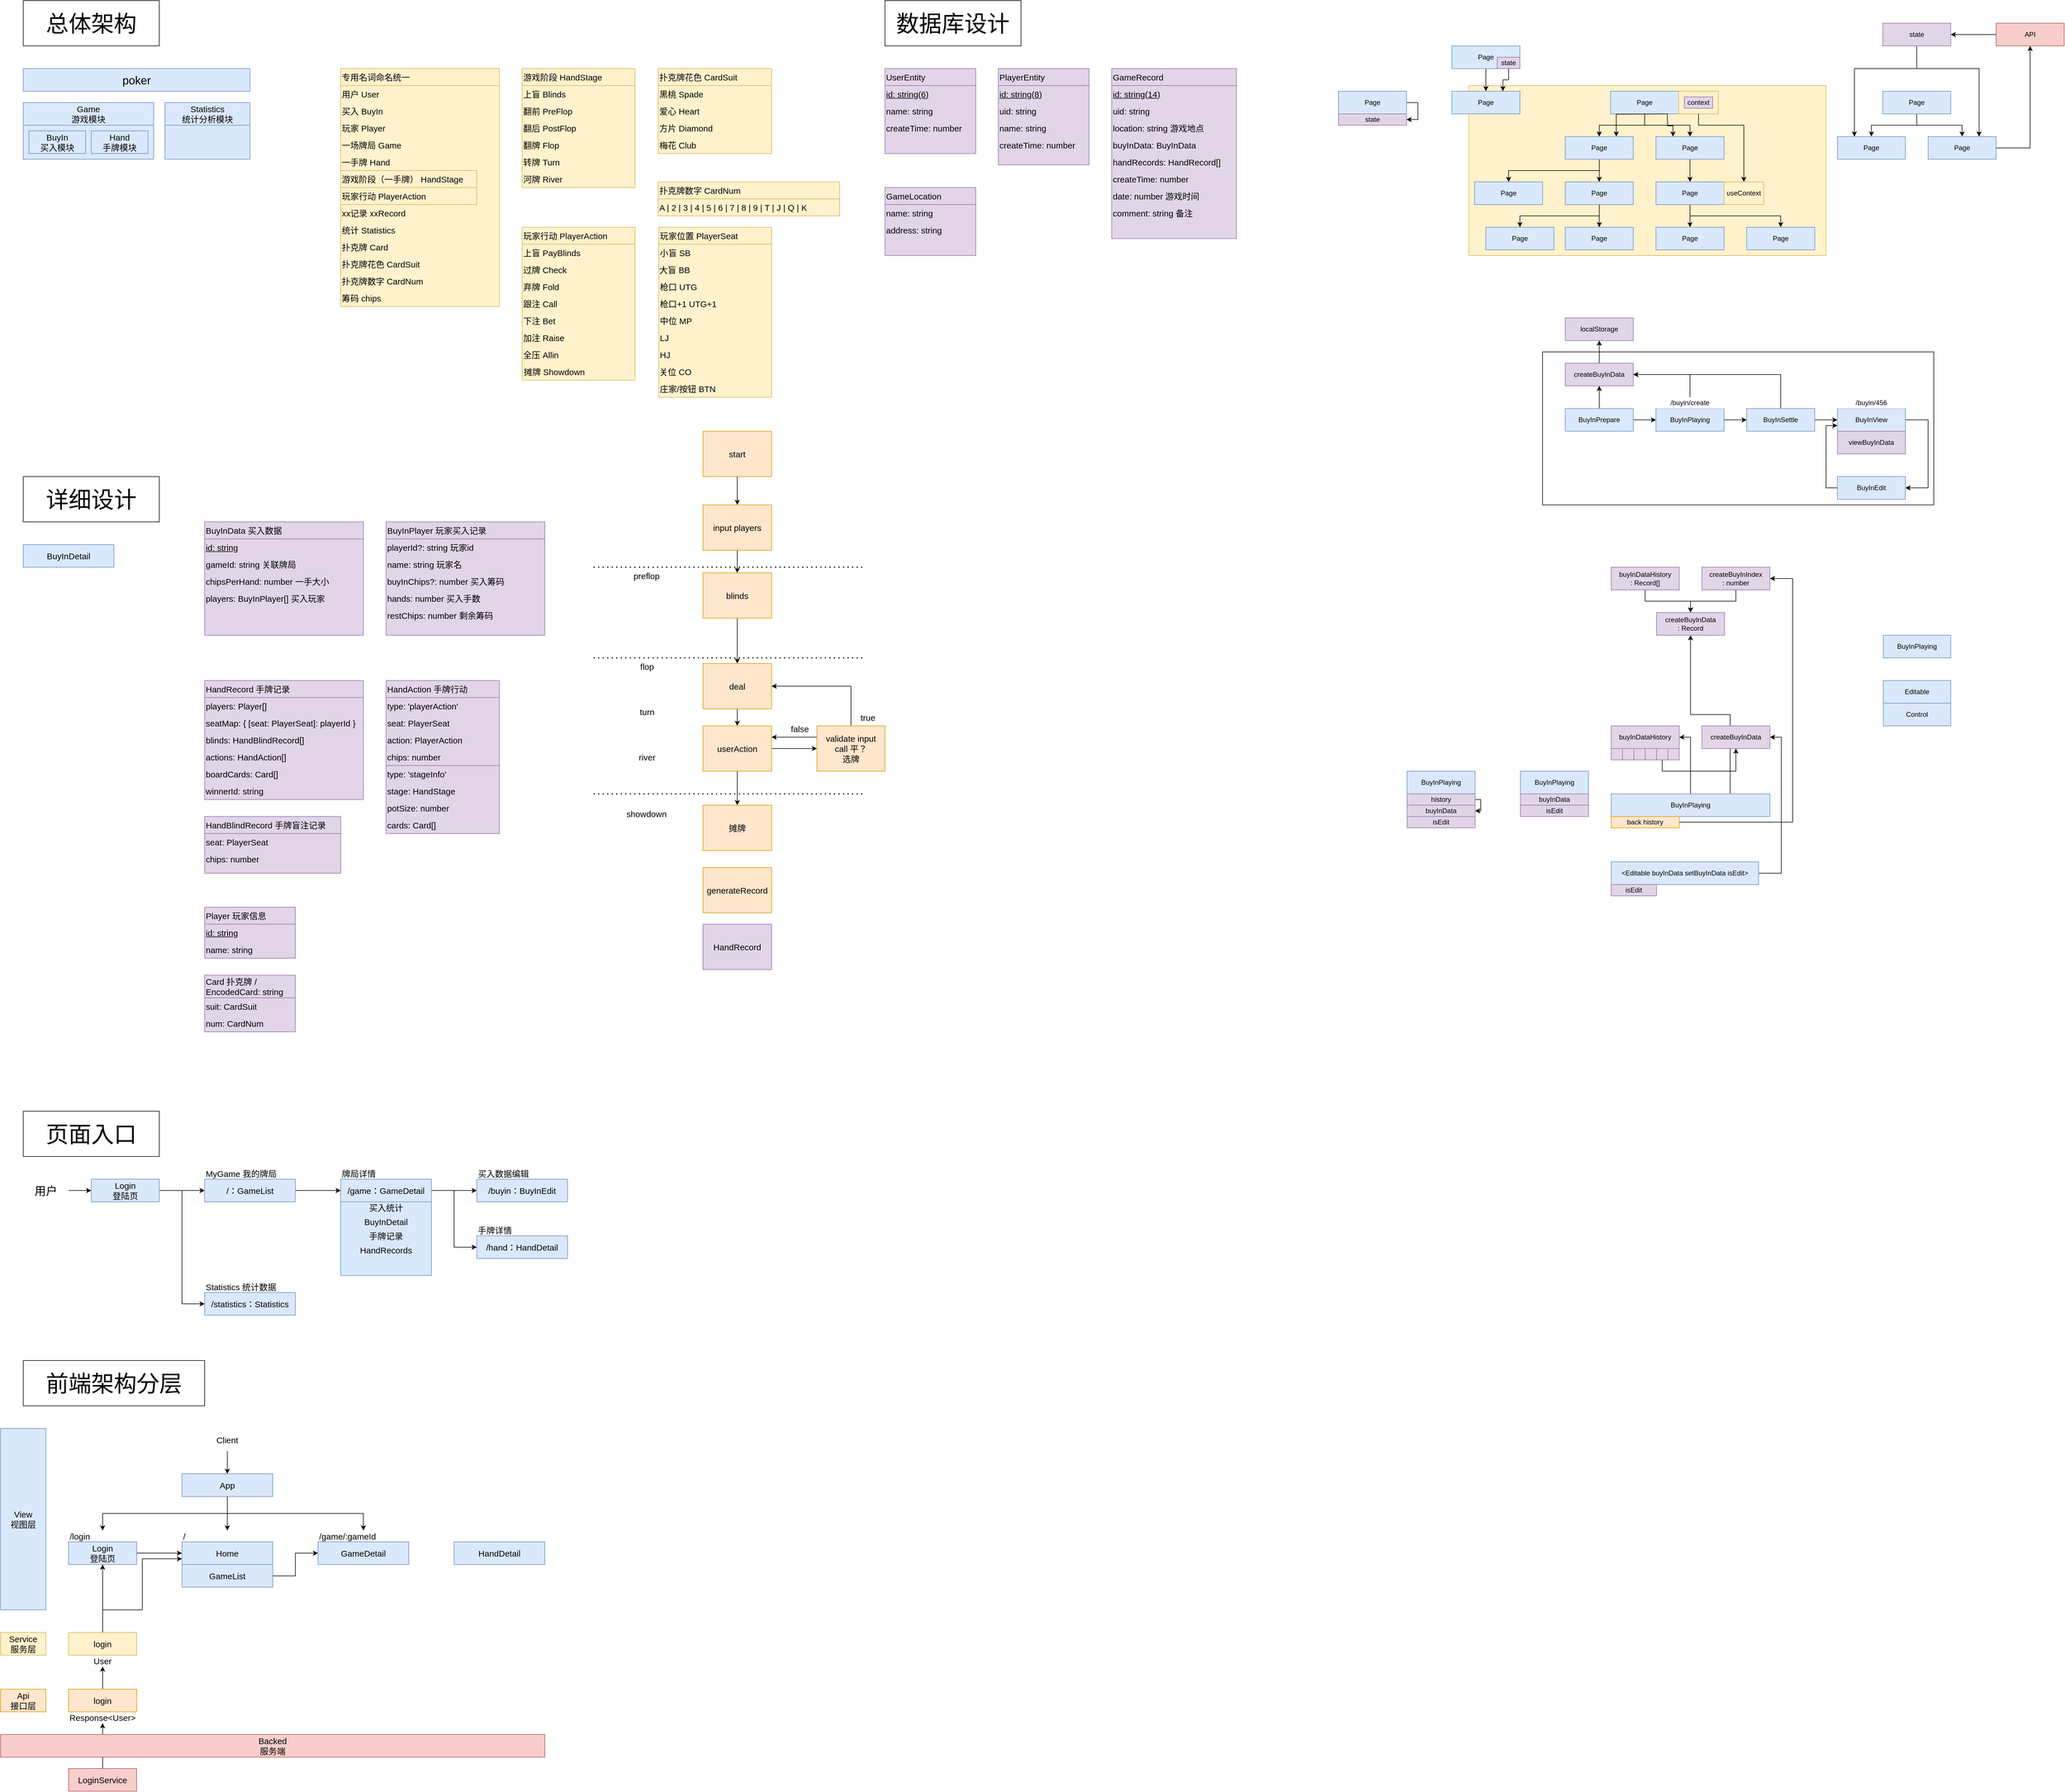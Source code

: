 <mxfile version="15.8.4" type="device"><diagram id="W3dYqwpVOgKe3vbZMP-c" name="第 1 页"><mxGraphModel dx="1188" dy="810" grid="1" gridSize="10" guides="1" tooltips="1" connect="1" arrows="1" fold="1" page="1" pageScale="1" pageWidth="827" pageHeight="1169" math="0" shadow="0"><root><mxCell id="0"/><mxCell id="1" parent="0"/><mxCell id="mzO5mSp5CHBlRjeslK4g-26" style="edgeStyle=orthogonalEdgeStyle;rounded=0;orthogonalLoop=1;jettySize=auto;html=1;exitX=0.5;exitY=0;exitDx=0;exitDy=0;entryX=0.5;entryY=1;entryDx=0;entryDy=0;" edge="1" parent="1" source="mzO5mSp5CHBlRjeslK4g-25" target="mzO5mSp5CHBlRjeslK4g-27"><mxGeometry relative="1" as="geometry"><mxPoint x="220.333" y="3100" as="targetPoint"/></mxGeometry></mxCell><mxCell id="JeHzmQXCl473epj4w0qJ-139" value="" style="rounded=0;whiteSpace=wrap;html=1;fillColor=#fff2cc;strokeColor=#d6b656;" parent="1" vertex="1"><mxGeometry x="2630" y="190" width="630" height="300" as="geometry"/></mxCell><mxCell id="JeHzmQXCl473epj4w0qJ-131" style="edgeStyle=orthogonalEdgeStyle;rounded=0;orthogonalLoop=1;jettySize=auto;html=1;exitX=0.5;exitY=1;exitDx=0;exitDy=0;entryX=0.5;entryY=0;entryDx=0;entryDy=0;" parent="1" source="JeHzmQXCl473epj4w0qJ-119" target="JeHzmQXCl473epj4w0qJ-127" edge="1"><mxGeometry relative="1" as="geometry"/></mxCell><mxCell id="JeHzmQXCl473epj4w0qJ-132" style="edgeStyle=orthogonalEdgeStyle;rounded=0;orthogonalLoop=1;jettySize=auto;html=1;exitX=0.5;exitY=1;exitDx=0;exitDy=0;entryX=0.5;entryY=0;entryDx=0;entryDy=0;" parent="1" source="JeHzmQXCl473epj4w0qJ-119" target="JeHzmQXCl473epj4w0qJ-128" edge="1"><mxGeometry relative="1" as="geometry"/></mxCell><mxCell id="JeHzmQXCl473epj4w0qJ-119" value="Page" style="rounded=0;whiteSpace=wrap;html=1;fillColor=#dae8fc;strokeColor=#6c8ebf;" parent="1" vertex="1"><mxGeometry x="2800" y="280" width="120" height="40" as="geometry"/></mxCell><mxCell id="JeHzmQXCl473epj4w0qJ-104" value="" style="text;html=1;strokeColor=#9673a6;fillColor=#e1d5e7;align=left;verticalAlign=middle;whiteSpace=wrap;rounded=0;fontSize=15;" parent="1" vertex="1"><mxGeometry x="1600" y="370" width="160" height="120" as="geometry"/></mxCell><mxCell id="JeHzmQXCl473epj4w0qJ-90" value="" style="text;html=1;strokeColor=#9673a6;fillColor=#e1d5e7;align=left;verticalAlign=middle;whiteSpace=wrap;rounded=0;fontSize=15;" parent="1" vertex="1"><mxGeometry x="2000" y="160" width="220" height="300" as="geometry"/></mxCell><mxCell id="JeHzmQXCl473epj4w0qJ-87" value="" style="text;html=1;strokeColor=#9673a6;fillColor=#e1d5e7;align=left;verticalAlign=middle;whiteSpace=wrap;rounded=0;fontSize=15;" parent="1" vertex="1"><mxGeometry x="1800" y="160" width="160" height="170" as="geometry"/></mxCell><mxCell id="JeHzmQXCl473epj4w0qJ-79" value="" style="text;html=1;strokeColor=#9673a6;fillColor=#e1d5e7;align=left;verticalAlign=middle;whiteSpace=wrap;rounded=0;fontSize=15;" parent="1" vertex="1"><mxGeometry x="1600" y="160" width="160" height="150" as="geometry"/></mxCell><mxCell id="JeHzmQXCl473epj4w0qJ-15" value="" style="rounded=0;whiteSpace=wrap;html=1;fillColor=none;" parent="1" vertex="1"><mxGeometry x="2760" y="660" width="690" height="270" as="geometry"/></mxCell><mxCell id="8zpTY8vCNmx68c7AIedC-183" value="" style="text;html=1;strokeColor=#9673a6;fillColor=#e1d5e7;align=left;verticalAlign=middle;whiteSpace=wrap;rounded=0;fontSize=15;" parent="1" vertex="1"><mxGeometry x="400" y="1480" width="240" height="100" as="geometry"/></mxCell><mxCell id="8zpTY8vCNmx68c7AIedC-170" value="" style="group;fillColor=#fff2cc;strokeColor=#d6b656;container=0;" parent="1" vertex="1" connectable="0"><mxGeometry x="1201" y="440" width="199" height="300" as="geometry"/></mxCell><mxCell id="g7ax_EbiWp7QlL32GWZn-32" value="" style="group;fillColor=#fff2cc;strokeColor=#d6b656;container=0;" parent="1" vertex="1" connectable="0"><mxGeometry x="960" y="440" width="199" height="270" as="geometry"/></mxCell><mxCell id="8zpTY8vCNmx68c7AIedC-137" value="" style="text;html=1;strokeColor=#9673a6;fillColor=#e1d5e7;align=left;verticalAlign=middle;whiteSpace=wrap;rounded=0;fontSize=15;" parent="1" vertex="1"><mxGeometry x="720" y="1270" width="200" height="120" as="geometry"/></mxCell><mxCell id="8zpTY8vCNmx68c7AIedC-127" value="" style="text;html=1;strokeColor=#9673a6;fillColor=#e1d5e7;align=left;verticalAlign=middle;whiteSpace=wrap;rounded=0;fontSize=15;" parent="1" vertex="1"><mxGeometry x="400" y="1640" width="160" height="90" as="geometry"/></mxCell><mxCell id="8zpTY8vCNmx68c7AIedC-58" value="" style="text;html=1;strokeColor=#9673a6;fillColor=#e1d5e7;align=left;verticalAlign=middle;whiteSpace=wrap;rounded=0;fontSize=15;" parent="1" vertex="1"><mxGeometry x="400" y="1240" width="280" height="210" as="geometry"/></mxCell><mxCell id="8zpTY8vCNmx68c7AIedC-50" value="" style="text;html=1;strokeColor=#9673a6;fillColor=#e1d5e7;align=left;verticalAlign=middle;whiteSpace=wrap;rounded=0;fontSize=15;" parent="1" vertex="1"><mxGeometry x="720" y="960" width="280" height="200" as="geometry"/></mxCell><mxCell id="8zpTY8vCNmx68c7AIedC-42" value="" style="text;html=1;strokeColor=#9673a6;fillColor=#e1d5e7;align=left;verticalAlign=middle;whiteSpace=wrap;rounded=0;fontSize=15;" parent="1" vertex="1"><mxGeometry x="400" y="960" width="280" height="200" as="geometry"/></mxCell><mxCell id="8zpTY8vCNmx68c7AIedC-16" value="" style="rounded=0;whiteSpace=wrap;html=1;fillColor=#dae8fc;strokeColor=#6c8ebf;" parent="1" vertex="1"><mxGeometry x="640" y="2120" width="160" height="170" as="geometry"/></mxCell><mxCell id="g7ax_EbiWp7QlL32GWZn-6" value="&lt;span style=&quot;font-size: 15px&quot;&gt;&lt;br&gt;&lt;/span&gt;" style="rounded=0;whiteSpace=wrap;html=1;fillColor=#dae8fc;strokeColor=#6c8ebf;" parent="1" vertex="1"><mxGeometry x="80" y="220" width="230" height="100" as="geometry"/></mxCell><mxCell id="g7ax_EbiWp7QlL32GWZn-2" value="&lt;font style=&quot;font-size: 20px&quot;&gt;poker&lt;/font&gt;" style="rounded=0;whiteSpace=wrap;html=1;fillColor=#dae8fc;strokeColor=#6c8ebf;" parent="1" vertex="1"><mxGeometry x="80" y="160" width="400" height="40" as="geometry"/></mxCell><mxCell id="g7ax_EbiWp7QlL32GWZn-4" value="&lt;span style=&quot;font-size: 15px&quot;&gt;Hand&lt;br&gt;手牌模块&lt;br&gt;&lt;/span&gt;" style="rounded=0;whiteSpace=wrap;html=1;fillColor=#dae8fc;strokeColor=#6c8ebf;" parent="1" vertex="1"><mxGeometry x="200" y="270" width="100" height="40" as="geometry"/></mxCell><mxCell id="g7ax_EbiWp7QlL32GWZn-23" value="" style="group;fillColor=#fff2cc;strokeColor=#d6b656;container=0;" parent="1" vertex="1" connectable="0"><mxGeometry x="960" y="160" width="199" height="210" as="geometry"/></mxCell><mxCell id="g7ax_EbiWp7QlL32GWZn-14" value="游戏阶段 HandStage" style="text;html=1;strokeColor=#d6b656;fillColor=#fff2cc;align=left;verticalAlign=middle;whiteSpace=wrap;rounded=0;fontSize=15;" parent="1" vertex="1"><mxGeometry x="960" y="160" width="199" height="30" as="geometry"/></mxCell><mxCell id="g7ax_EbiWp7QlL32GWZn-16" value="翻前 PreFlop" style="text;html=1;strokeColor=none;fillColor=none;align=left;verticalAlign=middle;whiteSpace=wrap;rounded=0;fontSize=15;" parent="1" vertex="1"><mxGeometry x="960" y="220" width="159" height="30" as="geometry"/></mxCell><mxCell id="g7ax_EbiWp7QlL32GWZn-17" value="翻牌 Flop" style="text;html=1;strokeColor=none;fillColor=none;align=left;verticalAlign=middle;whiteSpace=wrap;rounded=0;fontSize=15;" parent="1" vertex="1"><mxGeometry x="960" y="280" width="159" height="30" as="geometry"/></mxCell><mxCell id="g7ax_EbiWp7QlL32GWZn-18" value="翻后 PostFlop" style="text;html=1;strokeColor=none;fillColor=none;align=left;verticalAlign=middle;whiteSpace=wrap;rounded=0;fontSize=15;" parent="1" vertex="1"><mxGeometry x="960" y="250" width="159" height="30" as="geometry"/></mxCell><mxCell id="g7ax_EbiWp7QlL32GWZn-19" value="转牌 Turn" style="text;html=1;strokeColor=none;fillColor=none;align=left;verticalAlign=middle;whiteSpace=wrap;rounded=0;fontSize=15;" parent="1" vertex="1"><mxGeometry x="960" y="310" width="159" height="30" as="geometry"/></mxCell><mxCell id="g7ax_EbiWp7QlL32GWZn-20" value="河牌 River" style="text;html=1;strokeColor=none;fillColor=none;align=left;verticalAlign=middle;whiteSpace=wrap;rounded=0;fontSize=15;" parent="1" vertex="1"><mxGeometry x="960" y="340" width="159" height="30" as="geometry"/></mxCell><mxCell id="g7ax_EbiWp7QlL32GWZn-21" value="摊牌 Showdown" style="text;html=1;strokeColor=none;fillColor=none;align=left;verticalAlign=middle;whiteSpace=wrap;rounded=0;fontSize=15;" parent="1" vertex="1"><mxGeometry x="961" y="680" width="159" height="30" as="geometry"/></mxCell><mxCell id="g7ax_EbiWp7QlL32GWZn-25" value="玩家行动 PlayerAction" style="text;html=1;strokeColor=#d6b656;fillColor=#fff2cc;align=left;verticalAlign=middle;whiteSpace=wrap;rounded=0;fontSize=15;" parent="1" vertex="1"><mxGeometry x="960" y="440" width="199" height="30" as="geometry"/></mxCell><mxCell id="g7ax_EbiWp7QlL32GWZn-26" value="过牌 Check" style="text;html=1;strokeColor=none;fillColor=none;align=left;verticalAlign=middle;whiteSpace=wrap;rounded=0;fontSize=15;" parent="1" vertex="1"><mxGeometry x="960" y="500" width="159" height="30" as="geometry"/></mxCell><mxCell id="g7ax_EbiWp7QlL32GWZn-27" value="弃牌 Fold" style="text;html=1;strokeColor=none;fillColor=none;align=left;verticalAlign=middle;whiteSpace=wrap;rounded=0;fontSize=15;" parent="1" vertex="1"><mxGeometry x="960" y="530" width="159" height="30" as="geometry"/></mxCell><mxCell id="g7ax_EbiWp7QlL32GWZn-28" value="跟注 Call" style="text;html=1;strokeColor=none;fillColor=none;align=left;verticalAlign=middle;whiteSpace=wrap;rounded=0;fontSize=15;" parent="1" vertex="1"><mxGeometry x="960" y="560" width="159" height="30" as="geometry"/></mxCell><mxCell id="g7ax_EbiWp7QlL32GWZn-29" value="下注 Bet" style="text;html=1;strokeColor=none;fillColor=none;align=left;verticalAlign=middle;whiteSpace=wrap;rounded=0;fontSize=15;" parent="1" vertex="1"><mxGeometry x="960" y="590" width="159" height="30" as="geometry"/></mxCell><mxCell id="g7ax_EbiWp7QlL32GWZn-30" value="加注 Raise" style="text;html=1;strokeColor=none;fillColor=none;align=left;verticalAlign=middle;whiteSpace=wrap;rounded=0;fontSize=15;" parent="1" vertex="1"><mxGeometry x="960" y="620" width="159" height="30" as="geometry"/></mxCell><mxCell id="g7ax_EbiWp7QlL32GWZn-31" value="全压 Allin" style="text;html=1;strokeColor=none;fillColor=none;align=left;verticalAlign=middle;whiteSpace=wrap;rounded=0;fontSize=15;" parent="1" vertex="1"><mxGeometry x="960" y="650" width="159" height="30" as="geometry"/></mxCell><mxCell id="g7ax_EbiWp7QlL32GWZn-34" value="" style="group;fillColor=#fff2cc;strokeColor=#d6b656;container=0;" parent="1" vertex="1" connectable="0"><mxGeometry x="640" y="160" width="280" height="420" as="geometry"/></mxCell><mxCell id="g7ax_EbiWp7QlL32GWZn-7" value="专用名词命名统一" style="text;html=1;strokeColor=#d6b656;fillColor=#fff2cc;align=left;verticalAlign=middle;whiteSpace=wrap;rounded=0;fontSize=15;" parent="1" vertex="1"><mxGeometry x="640" y="160" width="280" height="30" as="geometry"/></mxCell><mxCell id="g7ax_EbiWp7QlL32GWZn-8" value="买入 BuyIn" style="text;html=1;strokeColor=none;fillColor=none;align=left;verticalAlign=middle;whiteSpace=wrap;rounded=0;fontSize=15;" parent="1" vertex="1"><mxGeometry x="640" y="220" width="240" height="30" as="geometry"/></mxCell><mxCell id="g7ax_EbiWp7QlL32GWZn-9" value="玩家 Player" style="text;html=1;strokeColor=none;fillColor=none;align=left;verticalAlign=middle;whiteSpace=wrap;rounded=0;fontSize=15;" parent="1" vertex="1"><mxGeometry x="640" y="250" width="240" height="30" as="geometry"/></mxCell><mxCell id="g7ax_EbiWp7QlL32GWZn-10" value="一场牌局 Game" style="text;html=1;strokeColor=none;fillColor=none;align=left;verticalAlign=middle;whiteSpace=wrap;rounded=0;fontSize=15;" parent="1" vertex="1"><mxGeometry x="640" y="280" width="240" height="30" as="geometry"/></mxCell><mxCell id="g7ax_EbiWp7QlL32GWZn-11" value="一手牌 Hand" style="text;html=1;strokeColor=none;fillColor=none;align=left;verticalAlign=middle;whiteSpace=wrap;rounded=0;fontSize=15;" parent="1" vertex="1"><mxGeometry x="640" y="310" width="240" height="30" as="geometry"/></mxCell><mxCell id="g7ax_EbiWp7QlL32GWZn-12" value="玩家行动 PlayerAction" style="text;html=1;strokeColor=#d6b656;fillColor=#fff2cc;align=left;verticalAlign=middle;whiteSpace=wrap;rounded=0;fontSize=15;" parent="1" vertex="1"><mxGeometry x="640" y="370" width="240" height="30" as="geometry"/></mxCell><mxCell id="g7ax_EbiWp7QlL32GWZn-13" value="游戏阶段（一手牌） HandStage" style="text;html=1;strokeColor=#d6b656;fillColor=#fff2cc;align=left;verticalAlign=middle;whiteSpace=wrap;rounded=0;fontSize=15;" parent="1" vertex="1"><mxGeometry x="640" y="340" width="240" height="30" as="geometry"/></mxCell><mxCell id="g7ax_EbiWp7QlL32GWZn-33" value="xx记录 xxRecord" style="text;html=1;strokeColor=none;fillColor=none;align=left;verticalAlign=middle;whiteSpace=wrap;rounded=0;fontSize=15;" parent="1" vertex="1"><mxGeometry x="640" y="400" width="240" height="30" as="geometry"/></mxCell><mxCell id="g7ax_EbiWp7QlL32GWZn-35" value="统计 Statistics" style="text;html=1;strokeColor=none;fillColor=none;align=left;verticalAlign=middle;whiteSpace=wrap;rounded=0;fontSize=15;" parent="1" vertex="1"><mxGeometry x="640" y="430" width="240" height="30" as="geometry"/></mxCell><mxCell id="g7ax_EbiWp7QlL32GWZn-36" value="扑克牌 Card" style="text;html=1;strokeColor=none;fillColor=none;align=left;verticalAlign=middle;whiteSpace=wrap;rounded=0;fontSize=15;" parent="1" vertex="1"><mxGeometry x="640" y="460" width="240" height="30" as="geometry"/></mxCell><mxCell id="g7ax_EbiWp7QlL32GWZn-37" value="扑克牌花色 CardSuit" style="text;html=1;strokeColor=none;fillColor=none;align=left;verticalAlign=middle;whiteSpace=wrap;rounded=0;fontSize=15;" parent="1" vertex="1"><mxGeometry x="640" y="490" width="240" height="30" as="geometry"/></mxCell><mxCell id="g7ax_EbiWp7QlL32GWZn-38" value="扑克牌数字 CardNum" style="text;html=1;strokeColor=none;fillColor=none;align=left;verticalAlign=middle;whiteSpace=wrap;rounded=0;fontSize=15;" parent="1" vertex="1"><mxGeometry x="640" y="520" width="240" height="30" as="geometry"/></mxCell><mxCell id="g7ax_EbiWp7QlL32GWZn-44" value="" style="group;fillColor=#fff2cc;strokeColor=#d6b656;container=0;" parent="1" vertex="1" connectable="0"><mxGeometry x="1200" y="160" width="200" height="150" as="geometry"/></mxCell><mxCell id="g7ax_EbiWp7QlL32GWZn-39" value="扑克牌花色 CardSuit" style="text;html=1;strokeColor=#d6b656;fillColor=#fff2cc;align=left;verticalAlign=middle;whiteSpace=wrap;rounded=0;fontSize=15;" parent="1" vertex="1"><mxGeometry x="1200" y="160" width="200" height="30" as="geometry"/></mxCell><mxCell id="g7ax_EbiWp7QlL32GWZn-40" value="黑桃 Spade" style="text;html=1;strokeColor=none;fillColor=none;align=left;verticalAlign=middle;whiteSpace=wrap;rounded=0;fontSize=15;" parent="1" vertex="1"><mxGeometry x="1200" y="190" width="160" height="30" as="geometry"/></mxCell><mxCell id="g7ax_EbiWp7QlL32GWZn-41" value="爱心 Heart" style="text;html=1;strokeColor=none;fillColor=none;align=left;verticalAlign=middle;whiteSpace=wrap;rounded=0;fontSize=15;" parent="1" vertex="1"><mxGeometry x="1200" y="220" width="160" height="30" as="geometry"/></mxCell><mxCell id="g7ax_EbiWp7QlL32GWZn-42" value="方片 Diamond" style="text;html=1;strokeColor=none;fillColor=none;align=left;verticalAlign=middle;whiteSpace=wrap;rounded=0;fontSize=15;" parent="1" vertex="1"><mxGeometry x="1200" y="250" width="160" height="30" as="geometry"/></mxCell><mxCell id="g7ax_EbiWp7QlL32GWZn-43" value="梅花 Club" style="text;html=1;strokeColor=none;fillColor=none;align=left;verticalAlign=middle;whiteSpace=wrap;rounded=0;fontSize=15;" parent="1" vertex="1"><mxGeometry x="1200" y="280" width="160" height="30" as="geometry"/></mxCell><mxCell id="g7ax_EbiWp7QlL32GWZn-46" value="&lt;span style=&quot;font-size: 15px&quot;&gt;BuyIn&lt;br&gt;买入模块&lt;br&gt;&lt;/span&gt;" style="rounded=0;whiteSpace=wrap;html=1;fillColor=#dae8fc;strokeColor=#6c8ebf;" parent="1" vertex="1"><mxGeometry x="90" y="270" width="100" height="40" as="geometry"/></mxCell><mxCell id="g7ax_EbiWp7QlL32GWZn-47" value="&lt;span style=&quot;font-size: 15px&quot;&gt;&lt;br&gt;&lt;/span&gt;" style="rounded=0;whiteSpace=wrap;html=1;fillColor=#dae8fc;strokeColor=#6c8ebf;" parent="1" vertex="1"><mxGeometry x="330" y="220" width="150" height="100" as="geometry"/></mxCell><mxCell id="g7ax_EbiWp7QlL32GWZn-48" value="Game&lt;br&gt;游戏模块" style="text;html=1;strokeColor=#6c8ebf;fillColor=#dae8fc;align=center;verticalAlign=middle;whiteSpace=wrap;rounded=0;fontSize=15;" parent="1" vertex="1"><mxGeometry x="80" y="220" width="230" height="40" as="geometry"/></mxCell><mxCell id="g7ax_EbiWp7QlL32GWZn-50" value="Statistics&lt;br&gt;统计分析模块" style="text;html=1;strokeColor=#6c8ebf;fillColor=#dae8fc;align=center;verticalAlign=middle;whiteSpace=wrap;rounded=0;fontSize=15;" parent="1" vertex="1"><mxGeometry x="330" y="220" width="150" height="40" as="geometry"/></mxCell><mxCell id="8zpTY8vCNmx68c7AIedC-1" value="&lt;font style=&quot;font-size: 40px&quot;&gt;总体架构&lt;/font&gt;" style="text;html=1;align=center;verticalAlign=middle;whiteSpace=wrap;rounded=0;strokeColor=default;" parent="1" vertex="1"><mxGeometry x="80" y="40" width="240" height="80" as="geometry"/></mxCell><mxCell id="8zpTY8vCNmx68c7AIedC-2" value="&lt;font style=&quot;font-size: 40px&quot;&gt;页面入口&lt;/font&gt;" style="text;html=1;align=center;verticalAlign=middle;whiteSpace=wrap;rounded=0;strokeColor=default;" parent="1" vertex="1"><mxGeometry x="80" y="2000" width="240" height="80" as="geometry"/></mxCell><mxCell id="8zpTY8vCNmx68c7AIedC-3" value="&lt;font style=&quot;font-size: 40px&quot;&gt;详细设计&lt;/font&gt;" style="text;html=1;align=center;verticalAlign=middle;whiteSpace=wrap;rounded=0;strokeColor=default;" parent="1" vertex="1"><mxGeometry x="80" y="880" width="240" height="80" as="geometry"/></mxCell><mxCell id="8zpTY8vCNmx68c7AIedC-13" style="edgeStyle=orthogonalEdgeStyle;rounded=0;orthogonalLoop=1;jettySize=auto;html=1;exitX=1;exitY=0.5;exitDx=0;exitDy=0;entryX=0;entryY=0.5;entryDx=0;entryDy=0;fontSize=15;" parent="1" source="8zpTY8vCNmx68c7AIedC-4" target="8zpTY8vCNmx68c7AIedC-9" edge="1"><mxGeometry relative="1" as="geometry"/></mxCell><mxCell id="8zpTY8vCNmx68c7AIedC-26" style="edgeStyle=orthogonalEdgeStyle;rounded=0;orthogonalLoop=1;jettySize=auto;html=1;exitX=1;exitY=0.5;exitDx=0;exitDy=0;entryX=0;entryY=0.5;entryDx=0;entryDy=0;fontSize=15;" parent="1" source="8zpTY8vCNmx68c7AIedC-4" target="8zpTY8vCNmx68c7AIedC-24" edge="1"><mxGeometry relative="1" as="geometry"/></mxCell><mxCell id="8zpTY8vCNmx68c7AIedC-4" value="&lt;span style=&quot;font-size: 15px&quot;&gt;Login&lt;br&gt;登陆页&lt;/span&gt;" style="rounded=0;whiteSpace=wrap;html=1;fillColor=#dae8fc;strokeColor=#6c8ebf;" parent="1" vertex="1"><mxGeometry x="200" y="2120" width="120" height="40" as="geometry"/></mxCell><mxCell id="8zpTY8vCNmx68c7AIedC-6" style="edgeStyle=orthogonalEdgeStyle;rounded=0;orthogonalLoop=1;jettySize=auto;html=1;exitX=1;exitY=0.5;exitDx=0;exitDy=0;entryX=0;entryY=0.5;entryDx=0;entryDy=0;fontSize=20;" parent="1" source="8zpTY8vCNmx68c7AIedC-5" target="8zpTY8vCNmx68c7AIedC-4" edge="1"><mxGeometry relative="1" as="geometry"/></mxCell><mxCell id="8zpTY8vCNmx68c7AIedC-5" value="用户" style="text;html=1;strokeColor=none;fillColor=none;align=center;verticalAlign=middle;whiteSpace=wrap;rounded=0;fontSize=20;" parent="1" vertex="1"><mxGeometry x="80" y="2120" width="80" height="40" as="geometry"/></mxCell><mxCell id="8zpTY8vCNmx68c7AIedC-14" style="edgeStyle=orthogonalEdgeStyle;rounded=0;orthogonalLoop=1;jettySize=auto;html=1;exitX=1;exitY=0.5;exitDx=0;exitDy=0;entryX=0;entryY=0.5;entryDx=0;entryDy=0;fontSize=15;" parent="1" source="8zpTY8vCNmx68c7AIedC-9" target="8zpTY8vCNmx68c7AIedC-12" edge="1"><mxGeometry relative="1" as="geometry"/></mxCell><mxCell id="8zpTY8vCNmx68c7AIedC-9" value="&lt;span style=&quot;font-size: 15px&quot;&gt;/：GameList&lt;/span&gt;" style="rounded=0;whiteSpace=wrap;html=1;fillColor=#dae8fc;strokeColor=#6c8ebf;" parent="1" vertex="1"><mxGeometry x="400" y="2120" width="160" height="40" as="geometry"/></mxCell><mxCell id="8zpTY8vCNmx68c7AIedC-10" value="&lt;span style=&quot;font-size: 15px&quot;&gt;MyGame 我的牌局&lt;/span&gt;" style="rounded=0;whiteSpace=wrap;html=1;strokeColor=none;fillColor=none;align=left;" parent="1" vertex="1"><mxGeometry x="400" y="2100" width="160" height="20" as="geometry"/></mxCell><mxCell id="8zpTY8vCNmx68c7AIedC-29" style="edgeStyle=orthogonalEdgeStyle;rounded=0;orthogonalLoop=1;jettySize=auto;html=1;exitX=1;exitY=0.5;exitDx=0;exitDy=0;entryX=0;entryY=0.5;entryDx=0;entryDy=0;fontSize=15;" parent="1" source="8zpTY8vCNmx68c7AIedC-12" target="8zpTY8vCNmx68c7AIedC-28" edge="1"><mxGeometry relative="1" as="geometry"/></mxCell><mxCell id="8zpTY8vCNmx68c7AIedC-32" style="edgeStyle=orthogonalEdgeStyle;rounded=0;orthogonalLoop=1;jettySize=auto;html=1;exitX=1;exitY=0.5;exitDx=0;exitDy=0;entryX=0;entryY=0.5;entryDx=0;entryDy=0;fontSize=15;" parent="1" source="8zpTY8vCNmx68c7AIedC-12" target="8zpTY8vCNmx68c7AIedC-31" edge="1"><mxGeometry relative="1" as="geometry"/></mxCell><mxCell id="8zpTY8vCNmx68c7AIedC-12" value="&lt;span style=&quot;font-size: 15px&quot;&gt;/game：GameDetail&lt;/span&gt;" style="rounded=0;whiteSpace=wrap;html=1;fillColor=#dae8fc;strokeColor=#6c8ebf;" parent="1" vertex="1"><mxGeometry x="640" y="2120" width="160" height="40" as="geometry"/></mxCell><mxCell id="8zpTY8vCNmx68c7AIedC-15" value="&lt;span style=&quot;font-size: 15px&quot;&gt;牌局详情&lt;/span&gt;" style="rounded=0;whiteSpace=wrap;html=1;strokeColor=none;fillColor=none;align=left;" parent="1" vertex="1"><mxGeometry x="640" y="2100" width="160" height="20" as="geometry"/></mxCell><mxCell id="8zpTY8vCNmx68c7AIedC-17" value="&lt;span style=&quot;font-size: 15px&quot;&gt;BuyInDetail&lt;/span&gt;" style="rounded=0;whiteSpace=wrap;html=1;fillColor=none;strokeColor=none;" parent="1" vertex="1"><mxGeometry x="640" y="2180" width="160" height="30" as="geometry"/></mxCell><mxCell id="8zpTY8vCNmx68c7AIedC-18" value="&lt;span style=&quot;font-size: 15px&quot;&gt;HandRecords&lt;/span&gt;" style="rounded=0;whiteSpace=wrap;html=1;fillColor=none;strokeColor=none;" parent="1" vertex="1"><mxGeometry x="640" y="2230" width="160" height="30" as="geometry"/></mxCell><mxCell id="8zpTY8vCNmx68c7AIedC-19" value="&lt;span style=&quot;font-size: 15px&quot;&gt;买入统计&lt;/span&gt;" style="rounded=0;whiteSpace=wrap;html=1;strokeColor=none;fillColor=none;align=center;" parent="1" vertex="1"><mxGeometry x="640" y="2160" width="160" height="20" as="geometry"/></mxCell><mxCell id="8zpTY8vCNmx68c7AIedC-20" value="&lt;span style=&quot;font-size: 15px&quot;&gt;手牌记录&lt;/span&gt;" style="rounded=0;whiteSpace=wrap;html=1;strokeColor=none;fillColor=none;align=center;" parent="1" vertex="1"><mxGeometry x="640" y="2210" width="160" height="20" as="geometry"/></mxCell><mxCell id="8zpTY8vCNmx68c7AIedC-23" value="用户 User" style="text;html=1;strokeColor=none;fillColor=none;align=left;verticalAlign=middle;whiteSpace=wrap;rounded=0;fontSize=15;" parent="1" vertex="1"><mxGeometry x="640" y="190" width="240" height="30" as="geometry"/></mxCell><mxCell id="8zpTY8vCNmx68c7AIedC-24" value="&lt;span style=&quot;font-size: 15px&quot;&gt;/statistics：Statistics&lt;/span&gt;" style="rounded=0;whiteSpace=wrap;html=1;fillColor=#dae8fc;strokeColor=#6c8ebf;" parent="1" vertex="1"><mxGeometry x="400" y="2320" width="160" height="40" as="geometry"/></mxCell><mxCell id="8zpTY8vCNmx68c7AIedC-25" value="&lt;span style=&quot;font-size: 15px&quot;&gt;Statistics 统计数据&lt;/span&gt;" style="rounded=0;whiteSpace=wrap;html=1;strokeColor=none;fillColor=none;align=left;" parent="1" vertex="1"><mxGeometry x="400" y="2300" width="160" height="20" as="geometry"/></mxCell><mxCell id="8zpTY8vCNmx68c7AIedC-28" value="&lt;span style=&quot;font-size: 15px&quot;&gt;/buyin：BuyInEdit&lt;br&gt;&lt;/span&gt;" style="rounded=0;whiteSpace=wrap;html=1;fillColor=#dae8fc;strokeColor=#6c8ebf;" parent="1" vertex="1"><mxGeometry x="880" y="2120" width="160" height="40" as="geometry"/></mxCell><mxCell id="8zpTY8vCNmx68c7AIedC-30" value="&lt;span style=&quot;font-size: 15px&quot;&gt;买入数据编辑&lt;/span&gt;" style="rounded=0;whiteSpace=wrap;html=1;strokeColor=none;fillColor=none;align=left;" parent="1" vertex="1"><mxGeometry x="880" y="2100" width="160" height="20" as="geometry"/></mxCell><mxCell id="8zpTY8vCNmx68c7AIedC-31" value="&lt;span style=&quot;font-size: 15px&quot;&gt;/hand：HandDetail&lt;/span&gt;" style="rounded=0;whiteSpace=wrap;html=1;fillColor=#dae8fc;strokeColor=#6c8ebf;" parent="1" vertex="1"><mxGeometry x="880" y="2220" width="160" height="40" as="geometry"/></mxCell><mxCell id="8zpTY8vCNmx68c7AIedC-33" value="&lt;span style=&quot;font-size: 15px&quot;&gt;手牌详情&lt;/span&gt;" style="rounded=0;whiteSpace=wrap;html=1;strokeColor=none;fillColor=none;align=left;" parent="1" vertex="1"><mxGeometry x="880" y="2200" width="160" height="20" as="geometry"/></mxCell><mxCell id="8zpTY8vCNmx68c7AIedC-39" value="&lt;span style=&quot;font-size: 15px&quot;&gt;BuyInDetail&lt;/span&gt;" style="rounded=0;whiteSpace=wrap;html=1;fillColor=#dae8fc;strokeColor=#6c8ebf;" parent="1" vertex="1"><mxGeometry x="80" y="1000" width="160" height="40" as="geometry"/></mxCell><mxCell id="8zpTY8vCNmx68c7AIedC-41" value="BuyInData 买入数据" style="text;html=1;strokeColor=#9673a6;fillColor=#e1d5e7;align=left;verticalAlign=middle;whiteSpace=wrap;rounded=0;fontSize=15;" parent="1" vertex="1"><mxGeometry x="400" y="960" width="280" height="30" as="geometry"/></mxCell><mxCell id="8zpTY8vCNmx68c7AIedC-44" value="&lt;u&gt;id: string&lt;/u&gt;" style="text;html=1;strokeColor=none;fillColor=none;align=left;verticalAlign=middle;whiteSpace=wrap;rounded=0;fontSize=15;" parent="1" vertex="1"><mxGeometry x="400" y="990" width="240" height="30" as="geometry"/></mxCell><mxCell id="8zpTY8vCNmx68c7AIedC-45" value="gameId: string 关联牌局" style="text;html=1;strokeColor=none;fillColor=none;align=left;verticalAlign=middle;whiteSpace=wrap;rounded=0;fontSize=15;" parent="1" vertex="1"><mxGeometry x="400" y="1020" width="240" height="30" as="geometry"/></mxCell><mxCell id="8zpTY8vCNmx68c7AIedC-46" value="chipsPerHand: number 一手大小" style="text;html=1;strokeColor=none;fillColor=none;align=left;verticalAlign=middle;whiteSpace=wrap;rounded=0;fontSize=15;" parent="1" vertex="1"><mxGeometry x="400" y="1050" width="240" height="30" as="geometry"/></mxCell><mxCell id="8zpTY8vCNmx68c7AIedC-48" value="BuyInPlayer 玩家买入记录" style="text;html=1;strokeColor=#9673a6;fillColor=#e1d5e7;align=left;verticalAlign=middle;whiteSpace=wrap;rounded=0;fontSize=15;" parent="1" vertex="1"><mxGeometry x="720" y="960" width="280" height="30" as="geometry"/></mxCell><mxCell id="8zpTY8vCNmx68c7AIedC-49" value="players: BuyInPlayer[] 买入玩家" style="text;html=1;strokeColor=none;fillColor=none;align=left;verticalAlign=middle;whiteSpace=wrap;rounded=0;fontSize=15;" parent="1" vertex="1"><mxGeometry x="400" y="1080" width="240" height="30" as="geometry"/></mxCell><mxCell id="8zpTY8vCNmx68c7AIedC-51" value="name: string 玩家名" style="text;html=1;strokeColor=none;fillColor=none;align=left;verticalAlign=middle;whiteSpace=wrap;rounded=0;fontSize=15;" parent="1" vertex="1"><mxGeometry x="720" y="1020" width="240" height="30" as="geometry"/></mxCell><mxCell id="8zpTY8vCNmx68c7AIedC-52" value="hands: number 买入手数" style="text;html=1;strokeColor=none;fillColor=none;align=left;verticalAlign=middle;whiteSpace=wrap;rounded=0;fontSize=15;" parent="1" vertex="1"><mxGeometry x="720" y="1080" width="240" height="30" as="geometry"/></mxCell><mxCell id="8zpTY8vCNmx68c7AIedC-53" value="playerId?: string 玩家id" style="text;html=1;strokeColor=none;fillColor=none;align=left;verticalAlign=middle;whiteSpace=wrap;rounded=0;fontSize=15;" parent="1" vertex="1"><mxGeometry x="720" y="990" width="240" height="30" as="geometry"/></mxCell><mxCell id="8zpTY8vCNmx68c7AIedC-54" value="buyInChips?: number 买入筹码" style="text;html=1;strokeColor=none;fillColor=none;align=left;verticalAlign=middle;whiteSpace=wrap;rounded=0;fontSize=15;" parent="1" vertex="1"><mxGeometry x="720" y="1050" width="240" height="30" as="geometry"/></mxCell><mxCell id="8zpTY8vCNmx68c7AIedC-55" value="筹码 chips" style="text;html=1;strokeColor=none;fillColor=none;align=left;verticalAlign=middle;whiteSpace=wrap;rounded=0;fontSize=15;" parent="1" vertex="1"><mxGeometry x="640" y="550" width="240" height="30" as="geometry"/></mxCell><mxCell id="8zpTY8vCNmx68c7AIedC-56" value="restChips: number 剩余筹码" style="text;html=1;strokeColor=none;fillColor=none;align=left;verticalAlign=middle;whiteSpace=wrap;rounded=0;fontSize=15;" parent="1" vertex="1"><mxGeometry x="720" y="1110" width="240" height="30" as="geometry"/></mxCell><mxCell id="8zpTY8vCNmx68c7AIedC-57" value="HandRecord 手牌记录" style="text;html=1;strokeColor=#9673a6;fillColor=#e1d5e7;align=left;verticalAlign=middle;whiteSpace=wrap;rounded=0;fontSize=15;" parent="1" vertex="1"><mxGeometry x="400" y="1240" width="280" height="30" as="geometry"/></mxCell><mxCell id="8zpTY8vCNmx68c7AIedC-59" value="blinds: HandBlindRecord[]" style="text;html=1;strokeColor=none;fillColor=none;align=left;verticalAlign=middle;whiteSpace=wrap;rounded=0;fontSize=15;" parent="1" vertex="1"><mxGeometry x="400" y="1330" width="260" height="30" as="geometry"/></mxCell><mxCell id="8zpTY8vCNmx68c7AIedC-61" value="players: Player[]" style="text;html=1;strokeColor=none;fillColor=none;align=left;verticalAlign=middle;whiteSpace=wrap;rounded=0;fontSize=15;" parent="1" vertex="1"><mxGeometry x="400" y="1270" width="240" height="30" as="geometry"/></mxCell><mxCell id="8zpTY8vCNmx68c7AIedC-62" value="actions: HandAction[]" style="text;html=1;strokeColor=none;fillColor=none;align=left;verticalAlign=middle;whiteSpace=wrap;rounded=0;fontSize=15;" parent="1" vertex="1"><mxGeometry x="400" y="1360" width="240" height="30" as="geometry"/></mxCell><mxCell id="8zpTY8vCNmx68c7AIedC-64" value="HandAction 手牌行动" style="text;html=1;strokeColor=#9673a6;fillColor=#e1d5e7;align=left;verticalAlign=middle;whiteSpace=wrap;rounded=0;fontSize=15;" parent="1" vertex="1"><mxGeometry x="720" y="1240" width="200" height="30" as="geometry"/></mxCell><mxCell id="8zpTY8vCNmx68c7AIedC-69" value="seatMap: { [seat:&amp;nbsp;PlayerSeat]: playerId }" style="text;html=1;strokeColor=none;fillColor=none;align=left;verticalAlign=middle;whiteSpace=wrap;rounded=0;fontSize=15;" parent="1" vertex="1"><mxGeometry x="400" y="1300" width="280" height="30" as="geometry"/></mxCell><mxCell id="8zpTY8vCNmx68c7AIedC-100" style="edgeStyle=none;rounded=0;orthogonalLoop=1;jettySize=auto;html=1;exitX=0.5;exitY=1;exitDx=0;exitDy=0;entryX=0.5;entryY=0;entryDx=0;entryDy=0;fontSize=15;" parent="1" source="8zpTY8vCNmx68c7AIedC-96" target="8zpTY8vCNmx68c7AIedC-99" edge="1"><mxGeometry relative="1" as="geometry"/></mxCell><mxCell id="8zpTY8vCNmx68c7AIedC-96" value="input players" style="text;html=1;strokeColor=#d79b00;fillColor=#ffe6cc;align=center;verticalAlign=middle;whiteSpace=wrap;rounded=0;fontSize=15;" parent="1" vertex="1"><mxGeometry x="1279" y="930" width="121" height="80" as="geometry"/></mxCell><mxCell id="8zpTY8vCNmx68c7AIedC-98" style="edgeStyle=none;rounded=0;orthogonalLoop=1;jettySize=auto;html=1;exitX=0.5;exitY=1;exitDx=0;exitDy=0;entryX=0.5;entryY=0;entryDx=0;entryDy=0;fontSize=15;" parent="1" source="8zpTY8vCNmx68c7AIedC-97" target="8zpTY8vCNmx68c7AIedC-96" edge="1"><mxGeometry relative="1" as="geometry"/></mxCell><mxCell id="8zpTY8vCNmx68c7AIedC-97" value="start" style="text;html=1;strokeColor=#d79b00;fillColor=#ffe6cc;align=center;verticalAlign=middle;whiteSpace=wrap;rounded=0;fontSize=15;" parent="1" vertex="1"><mxGeometry x="1279" y="800" width="121" height="80" as="geometry"/></mxCell><mxCell id="8zpTY8vCNmx68c7AIedC-106" style="edgeStyle=none;rounded=0;orthogonalLoop=1;jettySize=auto;html=1;exitX=0.5;exitY=1;exitDx=0;exitDy=0;entryX=0.5;entryY=0;entryDx=0;entryDy=0;fontSize=15;" parent="1" source="8zpTY8vCNmx68c7AIedC-99" target="8zpTY8vCNmx68c7AIedC-105" edge="1"><mxGeometry relative="1" as="geometry"/></mxCell><mxCell id="8zpTY8vCNmx68c7AIedC-99" value="blinds" style="text;html=1;strokeColor=#d79b00;fillColor=#ffe6cc;align=center;verticalAlign=middle;whiteSpace=wrap;rounded=0;fontSize=15;" parent="1" vertex="1"><mxGeometry x="1279" y="1050" width="121" height="80" as="geometry"/></mxCell><mxCell id="8zpTY8vCNmx68c7AIedC-101" value="preflop" style="text;html=1;strokeColor=none;fillColor=none;align=center;verticalAlign=middle;whiteSpace=wrap;rounded=0;fontSize=15;" parent="1" vertex="1"><mxGeometry x="1119" y="1040" width="121" height="30" as="geometry"/></mxCell><mxCell id="8zpTY8vCNmx68c7AIedC-102" value="flop" style="text;html=1;strokeColor=none;fillColor=none;align=center;verticalAlign=middle;whiteSpace=wrap;rounded=0;fontSize=15;" parent="1" vertex="1"><mxGeometry x="1120" y="1200" width="121" height="30" as="geometry"/></mxCell><mxCell id="8zpTY8vCNmx68c7AIedC-103" value="" style="endArrow=none;dashed=1;html=1;dashPattern=1 3;strokeWidth=2;rounded=0;fontSize=15;" parent="1" edge="1"><mxGeometry width="50" height="50" relative="1" as="geometry"><mxPoint x="1560" y="1040" as="sourcePoint"/><mxPoint x="1080" y="1040" as="targetPoint"/></mxGeometry></mxCell><mxCell id="8zpTY8vCNmx68c7AIedC-104" value="" style="endArrow=none;dashed=1;html=1;dashPattern=1 3;strokeWidth=2;rounded=0;fontSize=15;" parent="1" edge="1"><mxGeometry width="50" height="50" relative="1" as="geometry"><mxPoint x="1560" y="1200" as="sourcePoint"/><mxPoint x="1080" y="1200" as="targetPoint"/></mxGeometry></mxCell><mxCell id="8zpTY8vCNmx68c7AIedC-111" style="edgeStyle=none;rounded=0;orthogonalLoop=1;jettySize=auto;html=1;exitX=0.5;exitY=1;exitDx=0;exitDy=0;entryX=0.5;entryY=0;entryDx=0;entryDy=0;fontSize=15;" parent="1" source="8zpTY8vCNmx68c7AIedC-105" target="8zpTY8vCNmx68c7AIedC-110" edge="1"><mxGeometry relative="1" as="geometry"/></mxCell><mxCell id="8zpTY8vCNmx68c7AIedC-105" value="deal" style="text;html=1;strokeColor=#d79b00;fillColor=#ffe6cc;align=center;verticalAlign=middle;whiteSpace=wrap;rounded=0;fontSize=15;" parent="1" vertex="1"><mxGeometry x="1279" y="1210" width="121" height="80" as="geometry"/></mxCell><mxCell id="8zpTY8vCNmx68c7AIedC-107" value="" style="endArrow=none;dashed=1;html=1;dashPattern=1 3;strokeWidth=2;rounded=0;fontSize=15;" parent="1" edge="1"><mxGeometry width="50" height="50" relative="1" as="geometry"><mxPoint x="1560" y="1440" as="sourcePoint"/><mxPoint x="1080" y="1440" as="targetPoint"/></mxGeometry></mxCell><mxCell id="8zpTY8vCNmx68c7AIedC-108" value="turn" style="text;html=1;strokeColor=none;fillColor=none;align=center;verticalAlign=middle;whiteSpace=wrap;rounded=0;fontSize=15;" parent="1" vertex="1"><mxGeometry x="1120" y="1280" width="121" height="30" as="geometry"/></mxCell><mxCell id="8zpTY8vCNmx68c7AIedC-109" value="river" style="text;html=1;strokeColor=none;fillColor=none;align=center;verticalAlign=middle;whiteSpace=wrap;rounded=0;fontSize=15;" parent="1" vertex="1"><mxGeometry x="1120" y="1360" width="121" height="30" as="geometry"/></mxCell><mxCell id="8zpTY8vCNmx68c7AIedC-114" style="edgeStyle=none;rounded=0;orthogonalLoop=1;jettySize=auto;html=1;exitX=0.5;exitY=1;exitDx=0;exitDy=0;entryX=0.5;entryY=0;entryDx=0;entryDy=0;fontSize=15;" parent="1" source="8zpTY8vCNmx68c7AIedC-110" target="8zpTY8vCNmx68c7AIedC-112" edge="1"><mxGeometry relative="1" as="geometry"/></mxCell><mxCell id="8zpTY8vCNmx68c7AIedC-124" style="edgeStyle=orthogonalEdgeStyle;rounded=0;orthogonalLoop=1;jettySize=auto;html=1;exitX=1;exitY=0.5;exitDx=0;exitDy=0;entryX=0;entryY=0.5;entryDx=0;entryDy=0;fontSize=15;" parent="1" source="8zpTY8vCNmx68c7AIedC-110" target="8zpTY8vCNmx68c7AIedC-120" edge="1"><mxGeometry relative="1" as="geometry"/></mxCell><mxCell id="8zpTY8vCNmx68c7AIedC-110" value="userAction" style="text;html=1;strokeColor=#d79b00;fillColor=#ffe6cc;align=center;verticalAlign=middle;whiteSpace=wrap;rounded=0;fontSize=15;" parent="1" vertex="1"><mxGeometry x="1279" y="1320" width="121" height="80" as="geometry"/></mxCell><mxCell id="8zpTY8vCNmx68c7AIedC-112" value="摊牌" style="text;html=1;strokeColor=#d79b00;fillColor=#ffe6cc;align=center;verticalAlign=middle;whiteSpace=wrap;rounded=0;fontSize=15;" parent="1" vertex="1"><mxGeometry x="1279" y="1460" width="121" height="80" as="geometry"/></mxCell><mxCell id="8zpTY8vCNmx68c7AIedC-113" value="showdown" style="text;html=1;strokeColor=none;fillColor=none;align=center;verticalAlign=middle;whiteSpace=wrap;rounded=0;fontSize=15;" parent="1" vertex="1"><mxGeometry x="1119" y="1460" width="121" height="30" as="geometry"/></mxCell><mxCell id="8zpTY8vCNmx68c7AIedC-115" value="generateRecord" style="text;html=1;strokeColor=#d79b00;fillColor=#ffe6cc;align=center;verticalAlign=middle;whiteSpace=wrap;rounded=0;fontSize=15;" parent="1" vertex="1"><mxGeometry x="1279" y="1570" width="121" height="80" as="geometry"/></mxCell><mxCell id="8zpTY8vCNmx68c7AIedC-116" value="&lt;span style=&quot;text-align: left&quot;&gt;HandRecord&lt;/span&gt;" style="text;html=1;strokeColor=#9673a6;fillColor=#e1d5e7;align=center;verticalAlign=middle;whiteSpace=wrap;rounded=0;fontSize=15;" parent="1" vertex="1"><mxGeometry x="1279" y="1670" width="121" height="80" as="geometry"/></mxCell><mxCell id="8zpTY8vCNmx68c7AIedC-121" style="edgeStyle=orthogonalEdgeStyle;rounded=0;orthogonalLoop=1;jettySize=auto;html=1;exitX=0;exitY=0.25;exitDx=0;exitDy=0;entryX=1;entryY=0.25;entryDx=0;entryDy=0;fontSize=15;" parent="1" source="8zpTY8vCNmx68c7AIedC-120" target="8zpTY8vCNmx68c7AIedC-110" edge="1"><mxGeometry relative="1" as="geometry"/></mxCell><mxCell id="8zpTY8vCNmx68c7AIedC-125" style="edgeStyle=orthogonalEdgeStyle;rounded=0;orthogonalLoop=1;jettySize=auto;html=1;exitX=0.5;exitY=0;exitDx=0;exitDy=0;entryX=1;entryY=0.5;entryDx=0;entryDy=0;fontSize=15;" parent="1" source="8zpTY8vCNmx68c7AIedC-120" target="8zpTY8vCNmx68c7AIedC-105" edge="1"><mxGeometry relative="1" as="geometry"/></mxCell><mxCell id="8zpTY8vCNmx68c7AIedC-120" value="validate input&lt;br&gt;call 平？&lt;br&gt;选牌" style="text;html=1;strokeColor=#d79b00;fillColor=#ffe6cc;align=center;verticalAlign=middle;whiteSpace=wrap;rounded=0;fontSize=15;" parent="1" vertex="1"><mxGeometry x="1480" y="1320" width="120" height="80" as="geometry"/></mxCell><mxCell id="8zpTY8vCNmx68c7AIedC-122" value="true" style="text;html=1;strokeColor=none;fillColor=none;align=center;verticalAlign=middle;whiteSpace=wrap;rounded=0;fontSize=15;" parent="1" vertex="1"><mxGeometry x="1540" y="1290" width="60" height="30" as="geometry"/></mxCell><mxCell id="8zpTY8vCNmx68c7AIedC-123" value="false" style="text;html=1;strokeColor=none;fillColor=none;align=center;verticalAlign=middle;whiteSpace=wrap;rounded=0;fontSize=15;" parent="1" vertex="1"><mxGeometry x="1420" y="1310" width="60" height="30" as="geometry"/></mxCell><mxCell id="8zpTY8vCNmx68c7AIedC-126" value="Player 玩家信息" style="text;html=1;strokeColor=#9673a6;fillColor=#e1d5e7;align=left;verticalAlign=middle;whiteSpace=wrap;rounded=0;fontSize=15;" parent="1" vertex="1"><mxGeometry x="400" y="1640" width="160" height="30" as="geometry"/></mxCell><mxCell id="8zpTY8vCNmx68c7AIedC-128" value="&lt;u&gt;id: string&lt;/u&gt;" style="text;html=1;strokeColor=none;fillColor=none;align=left;verticalAlign=middle;whiteSpace=wrap;rounded=0;fontSize=15;" parent="1" vertex="1"><mxGeometry x="400" y="1670" width="120" height="30" as="geometry"/></mxCell><mxCell id="8zpTY8vCNmx68c7AIedC-129" value="name: string" style="text;html=1;strokeColor=none;fillColor=none;align=left;verticalAlign=middle;whiteSpace=wrap;rounded=0;fontSize=15;" parent="1" vertex="1"><mxGeometry x="400" y="1700" width="120" height="30" as="geometry"/></mxCell><mxCell id="8zpTY8vCNmx68c7AIedC-131" value="type: 'playerAction'" style="text;html=1;strokeColor=none;fillColor=none;align=left;verticalAlign=middle;whiteSpace=wrap;rounded=0;fontSize=15;" parent="1" vertex="1"><mxGeometry x="720" y="1270" width="160" height="30" as="geometry"/></mxCell><mxCell id="8zpTY8vCNmx68c7AIedC-132" value="seat: PlayerSeat" style="text;html=1;strokeColor=none;fillColor=none;align=left;verticalAlign=middle;whiteSpace=wrap;rounded=0;fontSize=15;" parent="1" vertex="1"><mxGeometry x="720" y="1300" width="160" height="30" as="geometry"/></mxCell><mxCell id="8zpTY8vCNmx68c7AIedC-133" value="action: PlayerAction" style="text;html=1;strokeColor=none;fillColor=none;align=left;verticalAlign=middle;whiteSpace=wrap;rounded=0;fontSize=15;" parent="1" vertex="1"><mxGeometry x="720" y="1330" width="160" height="30" as="geometry"/></mxCell><mxCell id="8zpTY8vCNmx68c7AIedC-134" value="chips: number" style="text;html=1;strokeColor=none;fillColor=none;align=left;verticalAlign=middle;whiteSpace=wrap;rounded=0;fontSize=15;" parent="1" vertex="1"><mxGeometry x="720" y="1360" width="160" height="30" as="geometry"/></mxCell><mxCell id="8zpTY8vCNmx68c7AIedC-138" value="" style="text;html=1;strokeColor=#9673a6;fillColor=#e1d5e7;align=left;verticalAlign=middle;whiteSpace=wrap;rounded=0;fontSize=15;" parent="1" vertex="1"><mxGeometry x="720" y="1390" width="200" height="120" as="geometry"/></mxCell><mxCell id="8zpTY8vCNmx68c7AIedC-139" value="type: 'stageInfo'" style="text;html=1;strokeColor=none;fillColor=none;align=left;verticalAlign=middle;whiteSpace=wrap;rounded=0;fontSize=15;" parent="1" vertex="1"><mxGeometry x="720" y="1390" width="160" height="30" as="geometry"/></mxCell><mxCell id="8zpTY8vCNmx68c7AIedC-140" value="stage: HandStage" style="text;html=1;strokeColor=none;fillColor=none;align=left;verticalAlign=middle;whiteSpace=wrap;rounded=0;fontSize=15;" parent="1" vertex="1"><mxGeometry x="720" y="1420" width="160" height="30" as="geometry"/></mxCell><mxCell id="8zpTY8vCNmx68c7AIedC-141" value="上盲 PayBlinds" style="text;html=1;strokeColor=none;fillColor=none;align=left;verticalAlign=middle;whiteSpace=wrap;rounded=0;fontSize=15;" parent="1" vertex="1"><mxGeometry x="960" y="470" width="159" height="30" as="geometry"/></mxCell><mxCell id="8zpTY8vCNmx68c7AIedC-142" value="potSize: number" style="text;html=1;strokeColor=none;fillColor=none;align=left;verticalAlign=middle;whiteSpace=wrap;rounded=0;fontSize=15;" parent="1" vertex="1"><mxGeometry x="720" y="1450" width="160" height="30" as="geometry"/></mxCell><mxCell id="8zpTY8vCNmx68c7AIedC-143" value="cards: Card[]" style="text;html=1;strokeColor=none;fillColor=none;align=left;verticalAlign=middle;whiteSpace=wrap;rounded=0;fontSize=15;" parent="1" vertex="1"><mxGeometry x="720" y="1480" width="160" height="30" as="geometry"/></mxCell><mxCell id="8zpTY8vCNmx68c7AIedC-145" value="" style="text;html=1;strokeColor=#9673a6;fillColor=#e1d5e7;align=left;verticalAlign=middle;whiteSpace=wrap;rounded=0;fontSize=15;" parent="1" vertex="1"><mxGeometry x="400" y="1760" width="160" height="100" as="geometry"/></mxCell><mxCell id="8zpTY8vCNmx68c7AIedC-146" value="Card 扑克牌 /&lt;br&gt;EncodedCard: string" style="text;html=1;strokeColor=#9673a6;fillColor=#e1d5e7;align=left;verticalAlign=middle;whiteSpace=wrap;rounded=0;fontSize=15;" parent="1" vertex="1"><mxGeometry x="400" y="1760" width="160" height="40" as="geometry"/></mxCell><mxCell id="8zpTY8vCNmx68c7AIedC-148" value="num: CardNum" style="text;html=1;strokeColor=none;fillColor=none;align=left;verticalAlign=middle;whiteSpace=wrap;rounded=0;fontSize=15;" parent="1" vertex="1"><mxGeometry x="400" y="1830" width="120" height="30" as="geometry"/></mxCell><mxCell id="8zpTY8vCNmx68c7AIedC-149" value="suit: CardSuit" style="text;html=1;strokeColor=none;fillColor=none;align=left;verticalAlign=middle;whiteSpace=wrap;rounded=0;fontSize=15;" parent="1" vertex="1"><mxGeometry x="400" y="1800" width="120" height="30" as="geometry"/></mxCell><mxCell id="8zpTY8vCNmx68c7AIedC-151" value="" style="group;fillColor=#fff2cc;strokeColor=#d6b656;container=0;" parent="1" vertex="1" connectable="0"><mxGeometry x="1200" y="360" width="320" height="60" as="geometry"/></mxCell><mxCell id="8zpTY8vCNmx68c7AIedC-152" value="扑克牌数字 CardNum" style="text;html=1;strokeColor=#d6b656;fillColor=#fff2cc;align=left;verticalAlign=middle;whiteSpace=wrap;rounded=0;fontSize=15;" parent="1" vertex="1"><mxGeometry x="1200" y="360" width="320" height="30" as="geometry"/></mxCell><mxCell id="8zpTY8vCNmx68c7AIedC-153" value="A | 2 | 3 | 4 | 5 | 6 | 7 | 8 | 9 | T | J | Q | K" style="text;html=1;strokeColor=none;fillColor=none;align=left;verticalAlign=middle;whiteSpace=wrap;rounded=0;fontSize=15;" parent="1" vertex="1"><mxGeometry x="1200" y="390" width="280" height="30" as="geometry"/></mxCell><mxCell id="8zpTY8vCNmx68c7AIedC-167" value="HandBlindRecord 手牌盲注记录" style="text;html=1;strokeColor=#9673a6;fillColor=#e1d5e7;align=left;verticalAlign=middle;whiteSpace=wrap;rounded=0;fontSize=15;" parent="1" vertex="1"><mxGeometry x="400" y="1480" width="240" height="30" as="geometry"/></mxCell><mxCell id="8zpTY8vCNmx68c7AIedC-168" value="seat: PlayerSeat" style="text;html=1;strokeColor=none;fillColor=none;align=left;verticalAlign=middle;whiteSpace=wrap;rounded=0;fontSize=15;" parent="1" vertex="1"><mxGeometry x="400" y="1510" width="160" height="30" as="geometry"/></mxCell><mxCell id="8zpTY8vCNmx68c7AIedC-169" value="玩家位置 PlayerSeat" style="text;html=1;strokeColor=#d6b656;fillColor=#fff2cc;align=left;verticalAlign=middle;whiteSpace=wrap;rounded=0;fontSize=15;" parent="1" vertex="1"><mxGeometry x="1201" y="440" width="199" height="30" as="geometry"/></mxCell><mxCell id="8zpTY8vCNmx68c7AIedC-171" value="小盲 SB" style="text;html=1;strokeColor=none;fillColor=none;align=left;verticalAlign=middle;whiteSpace=wrap;rounded=0;fontSize=15;" parent="1" vertex="1"><mxGeometry x="1201" y="470" width="159" height="30" as="geometry"/></mxCell><mxCell id="8zpTY8vCNmx68c7AIedC-172" value="大盲 BB" style="text;html=1;strokeColor=none;fillColor=none;align=left;verticalAlign=middle;whiteSpace=wrap;rounded=0;fontSize=15;" parent="1" vertex="1"><mxGeometry x="1200" y="500" width="159" height="30" as="geometry"/></mxCell><mxCell id="8zpTY8vCNmx68c7AIedC-173" value="枪口 UTG" style="text;html=1;strokeColor=none;fillColor=none;align=left;verticalAlign=middle;whiteSpace=wrap;rounded=0;fontSize=15;" parent="1" vertex="1"><mxGeometry x="1201" y="530" width="159" height="30" as="geometry"/></mxCell><mxCell id="8zpTY8vCNmx68c7AIedC-174" value="枪口+1 UTG+1" style="text;html=1;strokeColor=none;fillColor=none;align=left;verticalAlign=middle;whiteSpace=wrap;rounded=0;fontSize=15;" parent="1" vertex="1"><mxGeometry x="1201" y="560" width="159" height="30" as="geometry"/></mxCell><mxCell id="8zpTY8vCNmx68c7AIedC-176" value="中位 MP" style="text;html=1;strokeColor=none;fillColor=none;align=left;verticalAlign=middle;whiteSpace=wrap;rounded=0;fontSize=15;" parent="1" vertex="1"><mxGeometry x="1201" y="590" width="159" height="30" as="geometry"/></mxCell><mxCell id="8zpTY8vCNmx68c7AIedC-178" value="LJ" style="text;html=1;strokeColor=none;fillColor=none;align=left;verticalAlign=middle;whiteSpace=wrap;rounded=0;fontSize=15;" parent="1" vertex="1"><mxGeometry x="1201" y="620" width="159" height="30" as="geometry"/></mxCell><mxCell id="8zpTY8vCNmx68c7AIedC-179" value="HJ" style="text;html=1;strokeColor=none;fillColor=none;align=left;verticalAlign=middle;whiteSpace=wrap;rounded=0;fontSize=15;" parent="1" vertex="1"><mxGeometry x="1201" y="650" width="159" height="30" as="geometry"/></mxCell><mxCell id="8zpTY8vCNmx68c7AIedC-180" value="关位 CO" style="text;html=1;strokeColor=none;fillColor=none;align=left;verticalAlign=middle;whiteSpace=wrap;rounded=0;fontSize=15;" parent="1" vertex="1"><mxGeometry x="1200" y="680" width="159" height="30" as="geometry"/></mxCell><mxCell id="8zpTY8vCNmx68c7AIedC-181" value="庄家/按钮 BTN" style="text;html=1;strokeColor=none;fillColor=none;align=left;verticalAlign=middle;whiteSpace=wrap;rounded=0;fontSize=15;" parent="1" vertex="1"><mxGeometry x="1201" y="710" width="159" height="30" as="geometry"/></mxCell><mxCell id="8zpTY8vCNmx68c7AIedC-182" value="chips: number" style="text;html=1;strokeColor=none;fillColor=none;align=left;verticalAlign=middle;whiteSpace=wrap;rounded=0;fontSize=15;" parent="1" vertex="1"><mxGeometry x="400" y="1540" width="160" height="30" as="geometry"/></mxCell><mxCell id="8zpTY8vCNmx68c7AIedC-185" value="boardCards: Card[]" style="text;html=1;strokeColor=none;fillColor=none;align=left;verticalAlign=middle;whiteSpace=wrap;rounded=0;fontSize=15;" parent="1" vertex="1"><mxGeometry x="400" y="1390" width="240" height="30" as="geometry"/></mxCell><mxCell id="8zpTY8vCNmx68c7AIedC-186" value="winnerId: string" style="text;html=1;strokeColor=none;fillColor=none;align=left;verticalAlign=middle;whiteSpace=wrap;rounded=0;fontSize=15;" parent="1" vertex="1"><mxGeometry x="400" y="1420" width="240" height="30" as="geometry"/></mxCell><mxCell id="8zpTY8vCNmx68c7AIedC-189" value="上盲 Blinds" style="text;html=1;strokeColor=none;fillColor=none;align=left;verticalAlign=middle;whiteSpace=wrap;rounded=0;fontSize=15;" parent="1" vertex="1"><mxGeometry x="960" y="190" width="159" height="30" as="geometry"/></mxCell><mxCell id="JeHzmQXCl473epj4w0qJ-7" style="edgeStyle=orthogonalEdgeStyle;rounded=0;orthogonalLoop=1;jettySize=auto;html=1;exitX=0.5;exitY=0;exitDx=0;exitDy=0;entryX=0.5;entryY=1;entryDx=0;entryDy=0;" parent="1" source="JeHzmQXCl473epj4w0qJ-1" target="JeHzmQXCl473epj4w0qJ-6" edge="1"><mxGeometry relative="1" as="geometry"/></mxCell><mxCell id="JeHzmQXCl473epj4w0qJ-16" style="edgeStyle=orthogonalEdgeStyle;rounded=0;orthogonalLoop=1;jettySize=auto;html=1;exitX=1;exitY=0.5;exitDx=0;exitDy=0;entryX=0;entryY=0.5;entryDx=0;entryDy=0;" parent="1" source="JeHzmQXCl473epj4w0qJ-1" target="JeHzmQXCl473epj4w0qJ-2" edge="1"><mxGeometry relative="1" as="geometry"/></mxCell><mxCell id="JeHzmQXCl473epj4w0qJ-1" value="BuyInPrepare" style="rounded=0;whiteSpace=wrap;html=1;fillColor=#dae8fc;strokeColor=#6c8ebf;" parent="1" vertex="1"><mxGeometry x="2800" y="760" width="120" height="40" as="geometry"/></mxCell><mxCell id="JeHzmQXCl473epj4w0qJ-8" style="edgeStyle=orthogonalEdgeStyle;rounded=0;orthogonalLoop=1;jettySize=auto;html=1;exitX=0.5;exitY=0;exitDx=0;exitDy=0;entryX=1;entryY=0.5;entryDx=0;entryDy=0;" parent="1" source="JeHzmQXCl473epj4w0qJ-2" target="JeHzmQXCl473epj4w0qJ-6" edge="1"><mxGeometry relative="1" as="geometry"/></mxCell><mxCell id="JeHzmQXCl473epj4w0qJ-17" style="edgeStyle=orthogonalEdgeStyle;rounded=0;orthogonalLoop=1;jettySize=auto;html=1;exitX=1;exitY=0.5;exitDx=0;exitDy=0;entryX=0;entryY=0.5;entryDx=0;entryDy=0;" parent="1" source="JeHzmQXCl473epj4w0qJ-2" target="JeHzmQXCl473epj4w0qJ-3" edge="1"><mxGeometry relative="1" as="geometry"/></mxCell><mxCell id="JeHzmQXCl473epj4w0qJ-2" value="BuyInPlaying" style="rounded=0;whiteSpace=wrap;html=1;fillColor=#dae8fc;strokeColor=#6c8ebf;" parent="1" vertex="1"><mxGeometry x="2960" y="760" width="120" height="40" as="geometry"/></mxCell><mxCell id="JeHzmQXCl473epj4w0qJ-9" style="edgeStyle=orthogonalEdgeStyle;rounded=0;orthogonalLoop=1;jettySize=auto;html=1;exitX=0.5;exitY=0;exitDx=0;exitDy=0;entryX=1;entryY=0.5;entryDx=0;entryDy=0;" parent="1" source="JeHzmQXCl473epj4w0qJ-3" target="JeHzmQXCl473epj4w0qJ-6" edge="1"><mxGeometry relative="1" as="geometry"/></mxCell><mxCell id="JeHzmQXCl473epj4w0qJ-18" style="edgeStyle=orthogonalEdgeStyle;rounded=0;orthogonalLoop=1;jettySize=auto;html=1;exitX=1;exitY=0.5;exitDx=0;exitDy=0;entryX=0;entryY=0.5;entryDx=0;entryDy=0;" parent="1" source="JeHzmQXCl473epj4w0qJ-3" target="JeHzmQXCl473epj4w0qJ-4" edge="1"><mxGeometry relative="1" as="geometry"/></mxCell><mxCell id="JeHzmQXCl473epj4w0qJ-3" value="BuyInSettle" style="rounded=0;whiteSpace=wrap;html=1;fillColor=#dae8fc;strokeColor=#6c8ebf;" parent="1" vertex="1"><mxGeometry x="3120" y="760" width="120" height="40" as="geometry"/></mxCell><mxCell id="JeHzmQXCl473epj4w0qJ-20" style="edgeStyle=orthogonalEdgeStyle;rounded=0;orthogonalLoop=1;jettySize=auto;html=1;exitX=1;exitY=0.5;exitDx=0;exitDy=0;entryX=1;entryY=0.5;entryDx=0;entryDy=0;" parent="1" source="JeHzmQXCl473epj4w0qJ-4" target="JeHzmQXCl473epj4w0qJ-19" edge="1"><mxGeometry relative="1" as="geometry"><Array as="points"><mxPoint x="3440" y="780"/><mxPoint x="3440" y="900"/></Array></mxGeometry></mxCell><mxCell id="JeHzmQXCl473epj4w0qJ-4" value="BuyInView" style="rounded=0;whiteSpace=wrap;html=1;fillColor=#dae8fc;strokeColor=#6c8ebf;" parent="1" vertex="1"><mxGeometry x="3280" y="760" width="120" height="40" as="geometry"/></mxCell><mxCell id="JeHzmQXCl473epj4w0qJ-5" value="/buyin/create" style="rounded=0;whiteSpace=wrap;html=1;fillColor=default;strokeColor=none;" parent="1" vertex="1"><mxGeometry x="2960" y="740" width="120" height="20" as="geometry"/></mxCell><mxCell id="JeHzmQXCl473epj4w0qJ-14" style="edgeStyle=orthogonalEdgeStyle;rounded=0;orthogonalLoop=1;jettySize=auto;html=1;exitX=0.5;exitY=0;exitDx=0;exitDy=0;entryX=0.5;entryY=1;entryDx=0;entryDy=0;" parent="1" source="JeHzmQXCl473epj4w0qJ-6" target="JeHzmQXCl473epj4w0qJ-13" edge="1"><mxGeometry relative="1" as="geometry"/></mxCell><mxCell id="JeHzmQXCl473epj4w0qJ-6" value="createBuyInData" style="rounded=0;whiteSpace=wrap;html=1;fillColor=#e1d5e7;strokeColor=#9673a6;" parent="1" vertex="1"><mxGeometry x="2800" y="680" width="120" height="40" as="geometry"/></mxCell><mxCell id="JeHzmQXCl473epj4w0qJ-10" value="/buyin/456" style="rounded=0;whiteSpace=wrap;html=1;fillColor=default;strokeColor=none;" parent="1" vertex="1"><mxGeometry x="3280" y="740" width="120" height="20" as="geometry"/></mxCell><mxCell id="JeHzmQXCl473epj4w0qJ-11" value="viewBuyInData" style="rounded=0;whiteSpace=wrap;html=1;fillColor=#e1d5e7;strokeColor=#9673a6;" parent="1" vertex="1"><mxGeometry x="3280" y="800" width="120" height="40" as="geometry"/></mxCell><mxCell id="JeHzmQXCl473epj4w0qJ-13" value="localStorage" style="rounded=0;whiteSpace=wrap;html=1;fillColor=#e1d5e7;strokeColor=#9673a6;" parent="1" vertex="1"><mxGeometry x="2800" y="600" width="120" height="40" as="geometry"/></mxCell><mxCell id="JeHzmQXCl473epj4w0qJ-21" style="edgeStyle=orthogonalEdgeStyle;rounded=0;orthogonalLoop=1;jettySize=auto;html=1;exitX=0;exitY=0.5;exitDx=0;exitDy=0;entryX=0;entryY=0.75;entryDx=0;entryDy=0;" parent="1" source="JeHzmQXCl473epj4w0qJ-19" target="JeHzmQXCl473epj4w0qJ-4" edge="1"><mxGeometry relative="1" as="geometry"/></mxCell><mxCell id="JeHzmQXCl473epj4w0qJ-19" value="BuyInEdit" style="rounded=0;whiteSpace=wrap;html=1;fillColor=#dae8fc;strokeColor=#6c8ebf;" parent="1" vertex="1"><mxGeometry x="3280" y="880" width="120" height="40" as="geometry"/></mxCell><mxCell id="JeHzmQXCl473epj4w0qJ-22" value="BuyInPlaying" style="rounded=0;whiteSpace=wrap;html=1;fillColor=#dae8fc;strokeColor=#6c8ebf;" parent="1" vertex="1"><mxGeometry x="2521" y="1400" width="120" height="40" as="geometry"/></mxCell><mxCell id="JeHzmQXCl473epj4w0qJ-25" style="edgeStyle=orthogonalEdgeStyle;rounded=0;orthogonalLoop=1;jettySize=auto;html=1;exitX=1;exitY=0.5;exitDx=0;exitDy=0;entryX=1;entryY=0.5;entryDx=0;entryDy=0;" parent="1" source="JeHzmQXCl473epj4w0qJ-23" target="JeHzmQXCl473epj4w0qJ-24" edge="1"><mxGeometry relative="1" as="geometry"><Array as="points"><mxPoint x="2651" y="1450"/><mxPoint x="2651" y="1470"/></Array></mxGeometry></mxCell><mxCell id="JeHzmQXCl473epj4w0qJ-23" value="history" style="rounded=0;whiteSpace=wrap;html=1;fillColor=#e1d5e7;strokeColor=#9673a6;" parent="1" vertex="1"><mxGeometry x="2521" y="1440" width="120" height="20" as="geometry"/></mxCell><mxCell id="JeHzmQXCl473epj4w0qJ-24" value="buyInData" style="rounded=0;whiteSpace=wrap;html=1;fillColor=#e1d5e7;strokeColor=#9673a6;" parent="1" vertex="1"><mxGeometry x="2521" y="1460" width="120" height="20" as="geometry"/></mxCell><mxCell id="JeHzmQXCl473epj4w0qJ-26" value="isEdit" style="rounded=0;whiteSpace=wrap;html=1;fillColor=#e1d5e7;strokeColor=#9673a6;" parent="1" vertex="1"><mxGeometry x="2521" y="1480" width="120" height="20" as="geometry"/></mxCell><mxCell id="JeHzmQXCl473epj4w0qJ-27" value="BuyInPlaying" style="rounded=0;whiteSpace=wrap;html=1;fillColor=#dae8fc;strokeColor=#6c8ebf;" parent="1" vertex="1"><mxGeometry x="2721" y="1400" width="120" height="40" as="geometry"/></mxCell><mxCell id="JeHzmQXCl473epj4w0qJ-28" value="buyInData" style="rounded=0;whiteSpace=wrap;html=1;fillColor=#e1d5e7;strokeColor=#9673a6;" parent="1" vertex="1"><mxGeometry x="2721" y="1440" width="120" height="20" as="geometry"/></mxCell><mxCell id="JeHzmQXCl473epj4w0qJ-29" value="isEdit" style="rounded=0;whiteSpace=wrap;html=1;fillColor=#e1d5e7;strokeColor=#9673a6;" parent="1" vertex="1"><mxGeometry x="2721" y="1460" width="120" height="20" as="geometry"/></mxCell><mxCell id="JeHzmQXCl473epj4w0qJ-39" style="edgeStyle=orthogonalEdgeStyle;rounded=0;orthogonalLoop=1;jettySize=auto;html=1;exitX=1;exitY=0.5;exitDx=0;exitDy=0;entryX=1;entryY=0.5;entryDx=0;entryDy=0;" parent="1" source="JeHzmQXCl473epj4w0qJ-30" target="JeHzmQXCl473epj4w0qJ-37" edge="1"><mxGeometry relative="1" as="geometry"/></mxCell><mxCell id="JeHzmQXCl473epj4w0qJ-30" value="&amp;lt;Editable buyInData setBuyInData isEdit&amp;gt;" style="rounded=0;whiteSpace=wrap;html=1;fillColor=#dae8fc;strokeColor=#6c8ebf;" parent="1" vertex="1"><mxGeometry x="2881" y="1560" width="260" height="40" as="geometry"/></mxCell><mxCell id="JeHzmQXCl473epj4w0qJ-55" style="edgeStyle=orthogonalEdgeStyle;rounded=0;orthogonalLoop=1;jettySize=auto;html=1;exitX=0.5;exitY=0;exitDx=0;exitDy=0;entryX=1;entryY=0.5;entryDx=0;entryDy=0;" parent="1" source="JeHzmQXCl473epj4w0qJ-31" target="JeHzmQXCl473epj4w0qJ-48" edge="1"><mxGeometry relative="1" as="geometry"/></mxCell><mxCell id="JeHzmQXCl473epj4w0qJ-62" style="edgeStyle=orthogonalEdgeStyle;rounded=0;orthogonalLoop=1;jettySize=auto;html=1;exitX=0.75;exitY=0;exitDx=0;exitDy=0;entryX=0.5;entryY=1;entryDx=0;entryDy=0;" parent="1" source="JeHzmQXCl473epj4w0qJ-31" target="JeHzmQXCl473epj4w0qJ-59" edge="1"><mxGeometry relative="1" as="geometry"/></mxCell><mxCell id="JeHzmQXCl473epj4w0qJ-31" value="BuyInPlaying" style="rounded=0;whiteSpace=wrap;html=1;fillColor=#dae8fc;strokeColor=#6c8ebf;" parent="1" vertex="1"><mxGeometry x="2881" y="1440" width="280" height="40" as="geometry"/></mxCell><mxCell id="JeHzmQXCl473epj4w0qJ-35" value="isEdit" style="rounded=0;whiteSpace=wrap;html=1;fillColor=#e1d5e7;strokeColor=#9673a6;" parent="1" vertex="1"><mxGeometry x="2881" y="1600" width="80" height="20" as="geometry"/></mxCell><mxCell id="JeHzmQXCl473epj4w0qJ-37" value="createBuyInData" style="rounded=0;whiteSpace=wrap;html=1;fillColor=#e1d5e7;strokeColor=#9673a6;" parent="1" vertex="1"><mxGeometry x="3041" y="1320" width="120" height="40" as="geometry"/></mxCell><mxCell id="JeHzmQXCl473epj4w0qJ-40" value="" style="rounded=0;whiteSpace=wrap;html=1;fillColor=#e1d5e7;strokeColor=#9673a6;" parent="1" vertex="1"><mxGeometry x="2881" y="1360" width="20" height="20" as="geometry"/></mxCell><mxCell id="JeHzmQXCl473epj4w0qJ-48" value="buyInDataHistory" style="rounded=0;whiteSpace=wrap;html=1;fillColor=#e1d5e7;strokeColor=#9673a6;" parent="1" vertex="1"><mxGeometry x="2881" y="1320" width="120" height="40" as="geometry"/></mxCell><mxCell id="JeHzmQXCl473epj4w0qJ-49" value="" style="rounded=0;whiteSpace=wrap;html=1;fillColor=#e1d5e7;strokeColor=#9673a6;" parent="1" vertex="1"><mxGeometry x="2901" y="1360" width="20" height="20" as="geometry"/></mxCell><mxCell id="JeHzmQXCl473epj4w0qJ-50" value="" style="rounded=0;whiteSpace=wrap;html=1;fillColor=#e1d5e7;strokeColor=#9673a6;" parent="1" vertex="1"><mxGeometry x="2921" y="1360" width="20" height="20" as="geometry"/></mxCell><mxCell id="JeHzmQXCl473epj4w0qJ-51" value="" style="rounded=0;whiteSpace=wrap;html=1;fillColor=#e1d5e7;strokeColor=#9673a6;" parent="1" vertex="1"><mxGeometry x="2941" y="1360" width="20" height="20" as="geometry"/></mxCell><mxCell id="JeHzmQXCl473epj4w0qJ-56" style="edgeStyle=orthogonalEdgeStyle;rounded=0;orthogonalLoop=1;jettySize=auto;html=1;exitX=0.5;exitY=1;exitDx=0;exitDy=0;entryX=0.5;entryY=1;entryDx=0;entryDy=0;" parent="1" source="JeHzmQXCl473epj4w0qJ-52" target="JeHzmQXCl473epj4w0qJ-37" edge="1"><mxGeometry relative="1" as="geometry"/></mxCell><mxCell id="JeHzmQXCl473epj4w0qJ-52" value="" style="rounded=0;whiteSpace=wrap;html=1;fillColor=#e1d5e7;strokeColor=#9673a6;" parent="1" vertex="1"><mxGeometry x="2961" y="1360" width="20" height="20" as="geometry"/></mxCell><mxCell id="JeHzmQXCl473epj4w0qJ-53" value="" style="rounded=0;whiteSpace=wrap;html=1;fillColor=#e1d5e7;strokeColor=#9673a6;" parent="1" vertex="1"><mxGeometry x="2981" y="1360" width="20" height="20" as="geometry"/></mxCell><mxCell id="JeHzmQXCl473epj4w0qJ-60" style="edgeStyle=orthogonalEdgeStyle;rounded=0;orthogonalLoop=1;jettySize=auto;html=1;exitX=0.5;exitY=1;exitDx=0;exitDy=0;entryX=0.5;entryY=0;entryDx=0;entryDy=0;" parent="1" source="JeHzmQXCl473epj4w0qJ-57" target="JeHzmQXCl473epj4w0qJ-59" edge="1"><mxGeometry relative="1" as="geometry"/></mxCell><mxCell id="JeHzmQXCl473epj4w0qJ-57" value="buyInDataHistory&lt;br&gt;: Record[]" style="rounded=0;whiteSpace=wrap;html=1;fillColor=#e1d5e7;strokeColor=#9673a6;" parent="1" vertex="1"><mxGeometry x="2881" y="1040" width="120" height="40" as="geometry"/></mxCell><mxCell id="JeHzmQXCl473epj4w0qJ-61" style="edgeStyle=orthogonalEdgeStyle;rounded=0;orthogonalLoop=1;jettySize=auto;html=1;exitX=0.5;exitY=1;exitDx=0;exitDy=0;entryX=0.5;entryY=0;entryDx=0;entryDy=0;" parent="1" source="JeHzmQXCl473epj4w0qJ-58" target="JeHzmQXCl473epj4w0qJ-59" edge="1"><mxGeometry relative="1" as="geometry"/></mxCell><mxCell id="JeHzmQXCl473epj4w0qJ-58" value="createBuyInIndex&lt;br&gt;: number" style="rounded=0;whiteSpace=wrap;html=1;fillColor=#e1d5e7;strokeColor=#9673a6;" parent="1" vertex="1"><mxGeometry x="3041" y="1040" width="120" height="40" as="geometry"/></mxCell><mxCell id="JeHzmQXCl473epj4w0qJ-59" value="createBuyInData&lt;br&gt;: Record" style="rounded=0;whiteSpace=wrap;html=1;fillColor=#e1d5e7;strokeColor=#9673a6;" parent="1" vertex="1"><mxGeometry x="2961" y="1120" width="120" height="40" as="geometry"/></mxCell><mxCell id="JeHzmQXCl473epj4w0qJ-64" style="edgeStyle=orthogonalEdgeStyle;rounded=0;orthogonalLoop=1;jettySize=auto;html=1;exitX=1;exitY=0.5;exitDx=0;exitDy=0;entryX=1;entryY=0.5;entryDx=0;entryDy=0;" parent="1" source="JeHzmQXCl473epj4w0qJ-63" target="JeHzmQXCl473epj4w0qJ-58" edge="1"><mxGeometry relative="1" as="geometry"><Array as="points"><mxPoint x="3201" y="1490"/><mxPoint x="3201" y="1060"/></Array></mxGeometry></mxCell><mxCell id="JeHzmQXCl473epj4w0qJ-63" value="back history" style="rounded=0;whiteSpace=wrap;html=1;fillColor=#ffe6cc;strokeColor=#d79b00;" parent="1" vertex="1"><mxGeometry x="2881" y="1480" width="120" height="20" as="geometry"/></mxCell><mxCell id="JeHzmQXCl473epj4w0qJ-65" value="BuyInPlaying" style="rounded=0;whiteSpace=wrap;html=1;fillColor=#dae8fc;strokeColor=#6c8ebf;" parent="1" vertex="1"><mxGeometry x="3361" y="1160" width="119" height="40" as="geometry"/></mxCell><mxCell id="JeHzmQXCl473epj4w0qJ-66" value="Editable" style="rounded=0;whiteSpace=wrap;html=1;fillColor=#dae8fc;strokeColor=#6c8ebf;" parent="1" vertex="1"><mxGeometry x="3361" y="1240" width="119" height="40" as="geometry"/></mxCell><mxCell id="JeHzmQXCl473epj4w0qJ-67" value="Control" style="rounded=0;whiteSpace=wrap;html=1;fillColor=#dae8fc;strokeColor=#6c8ebf;" parent="1" vertex="1"><mxGeometry x="3361" y="1280" width="119" height="40" as="geometry"/></mxCell><mxCell id="JeHzmQXCl473epj4w0qJ-68" value="&lt;font style=&quot;font-size: 40px&quot;&gt;数据库设计&lt;/font&gt;" style="text;html=1;align=center;verticalAlign=middle;whiteSpace=wrap;rounded=0;strokeColor=default;" parent="1" vertex="1"><mxGeometry x="1600" y="40" width="240" height="80" as="geometry"/></mxCell><mxCell id="JeHzmQXCl473epj4w0qJ-69" value="UserEntity" style="text;html=1;strokeColor=#9673a6;fillColor=#e1d5e7;align=left;verticalAlign=middle;whiteSpace=wrap;rounded=0;fontSize=15;" parent="1" vertex="1"><mxGeometry x="1600" y="160" width="160" height="30" as="geometry"/></mxCell><mxCell id="JeHzmQXCl473epj4w0qJ-77" value="&lt;u&gt;id: string(6)&lt;/u&gt;" style="text;html=1;strokeColor=none;fillColor=none;align=left;verticalAlign=middle;whiteSpace=wrap;rounded=0;fontSize=15;" parent="1" vertex="1"><mxGeometry x="1600" y="190" width="160" height="30" as="geometry"/></mxCell><mxCell id="JeHzmQXCl473epj4w0qJ-78" value="name: string" style="text;html=1;strokeColor=none;fillColor=none;align=left;verticalAlign=middle;whiteSpace=wrap;rounded=0;fontSize=15;" parent="1" vertex="1"><mxGeometry x="1600" y="220" width="160" height="30" as="geometry"/></mxCell><mxCell id="JeHzmQXCl473epj4w0qJ-82" value="PlayerEntity" style="text;html=1;strokeColor=#9673a6;fillColor=#e1d5e7;align=left;verticalAlign=middle;whiteSpace=wrap;rounded=0;fontSize=15;" parent="1" vertex="1"><mxGeometry x="1800" y="160" width="160" height="30" as="geometry"/></mxCell><mxCell id="JeHzmQXCl473epj4w0qJ-83" value="&lt;u&gt;id: string(8)&lt;/u&gt;" style="text;html=1;strokeColor=none;fillColor=none;align=left;verticalAlign=middle;whiteSpace=wrap;rounded=0;fontSize=15;" parent="1" vertex="1"><mxGeometry x="1800" y="190" width="160" height="30" as="geometry"/></mxCell><mxCell id="JeHzmQXCl473epj4w0qJ-85" value="uid: string" style="text;html=1;strokeColor=none;fillColor=none;align=left;verticalAlign=middle;whiteSpace=wrap;rounded=0;fontSize=15;" parent="1" vertex="1"><mxGeometry x="1800" y="220" width="160" height="30" as="geometry"/></mxCell><mxCell id="JeHzmQXCl473epj4w0qJ-86" value="name: string" style="text;html=1;strokeColor=none;fillColor=none;align=left;verticalAlign=middle;whiteSpace=wrap;rounded=0;fontSize=15;" parent="1" vertex="1"><mxGeometry x="1800" y="250" width="160" height="30" as="geometry"/></mxCell><mxCell id="JeHzmQXCl473epj4w0qJ-88" value="GameRecord" style="text;html=1;strokeColor=#9673a6;fillColor=#e1d5e7;align=left;verticalAlign=middle;whiteSpace=wrap;rounded=0;fontSize=15;" parent="1" vertex="1"><mxGeometry x="2000" y="160" width="220" height="30" as="geometry"/></mxCell><mxCell id="JeHzmQXCl473epj4w0qJ-89" value="&lt;u&gt;id: string(14)&lt;/u&gt;" style="text;html=1;strokeColor=none;fillColor=none;align=left;verticalAlign=middle;whiteSpace=wrap;rounded=0;fontSize=15;" parent="1" vertex="1"><mxGeometry x="2000" y="190" width="220" height="30" as="geometry"/></mxCell><mxCell id="JeHzmQXCl473epj4w0qJ-91" value="uid: string" style="text;html=1;strokeColor=none;fillColor=none;align=left;verticalAlign=middle;whiteSpace=wrap;rounded=0;fontSize=15;" parent="1" vertex="1"><mxGeometry x="2000" y="220" width="220" height="30" as="geometry"/></mxCell><mxCell id="JeHzmQXCl473epj4w0qJ-92" value="buyInData: BuyInData" style="text;html=1;strokeColor=none;fillColor=none;align=left;verticalAlign=middle;whiteSpace=wrap;rounded=0;fontSize=15;" parent="1" vertex="1"><mxGeometry x="2000" y="280" width="220" height="30" as="geometry"/></mxCell><mxCell id="JeHzmQXCl473epj4w0qJ-93" value="handRecords: HandRecord[]" style="text;html=1;strokeColor=none;fillColor=none;align=left;verticalAlign=middle;whiteSpace=wrap;rounded=0;fontSize=15;" parent="1" vertex="1"><mxGeometry x="2000" y="310" width="220" height="30" as="geometry"/></mxCell><mxCell id="JeHzmQXCl473epj4w0qJ-94" value="location: string 游戏地点" style="text;html=1;strokeColor=none;fillColor=none;align=left;verticalAlign=middle;whiteSpace=wrap;rounded=0;fontSize=15;" parent="1" vertex="1"><mxGeometry x="2000" y="250" width="220" height="30" as="geometry"/></mxCell><mxCell id="JeHzmQXCl473epj4w0qJ-95" value="createTime: number" style="text;html=1;strokeColor=none;fillColor=none;align=left;verticalAlign=middle;whiteSpace=wrap;rounded=0;fontSize=15;" parent="1" vertex="1"><mxGeometry x="1600" y="250" width="160" height="30" as="geometry"/></mxCell><mxCell id="JeHzmQXCl473epj4w0qJ-96" value="createTime: number" style="text;html=1;strokeColor=none;fillColor=none;align=left;verticalAlign=middle;whiteSpace=wrap;rounded=0;fontSize=15;" parent="1" vertex="1"><mxGeometry x="1800" y="280" width="160" height="30" as="geometry"/></mxCell><mxCell id="JeHzmQXCl473epj4w0qJ-97" value="createTime: number" style="text;html=1;strokeColor=none;fillColor=none;align=left;verticalAlign=middle;whiteSpace=wrap;rounded=0;fontSize=15;" parent="1" vertex="1"><mxGeometry x="2000" y="340" width="220" height="30" as="geometry"/></mxCell><mxCell id="JeHzmQXCl473epj4w0qJ-98" value="comment: string 备注" style="text;html=1;strokeColor=none;fillColor=none;align=left;verticalAlign=middle;whiteSpace=wrap;rounded=0;fontSize=15;" parent="1" vertex="1"><mxGeometry x="2000" y="400" width="220" height="30" as="geometry"/></mxCell><mxCell id="JeHzmQXCl473epj4w0qJ-99" value="date: number 游戏时间" style="text;html=1;strokeColor=none;fillColor=none;align=left;verticalAlign=middle;whiteSpace=wrap;rounded=0;fontSize=15;" parent="1" vertex="1"><mxGeometry x="2000" y="370" width="220" height="30" as="geometry"/></mxCell><mxCell id="JeHzmQXCl473epj4w0qJ-100" value="GameLocation" style="text;html=1;strokeColor=#9673a6;fillColor=#e1d5e7;align=left;verticalAlign=middle;whiteSpace=wrap;rounded=0;fontSize=15;" parent="1" vertex="1"><mxGeometry x="1600" y="370" width="160" height="30" as="geometry"/></mxCell><mxCell id="JeHzmQXCl473epj4w0qJ-102" value="name: string" style="text;html=1;strokeColor=none;fillColor=none;align=left;verticalAlign=middle;whiteSpace=wrap;rounded=0;fontSize=15;" parent="1" vertex="1"><mxGeometry x="1600" y="400" width="160" height="30" as="geometry"/></mxCell><mxCell id="JeHzmQXCl473epj4w0qJ-103" value="address: string" style="text;html=1;strokeColor=none;fillColor=none;align=left;verticalAlign=middle;whiteSpace=wrap;rounded=0;fontSize=15;" parent="1" vertex="1"><mxGeometry x="1600" y="430" width="160" height="30" as="geometry"/></mxCell><mxCell id="JeHzmQXCl473epj4w0qJ-107" style="edgeStyle=orthogonalEdgeStyle;rounded=0;orthogonalLoop=1;jettySize=auto;html=1;exitX=1;exitY=0.5;exitDx=0;exitDy=0;entryX=1;entryY=0.5;entryDx=0;entryDy=0;" parent="1" source="JeHzmQXCl473epj4w0qJ-105" target="JeHzmQXCl473epj4w0qJ-106" edge="1"><mxGeometry relative="1" as="geometry"><Array as="points"><mxPoint x="2540" y="220"/><mxPoint x="2540" y="250"/></Array></mxGeometry></mxCell><mxCell id="JeHzmQXCl473epj4w0qJ-105" value="Page" style="rounded=0;whiteSpace=wrap;html=1;fillColor=#dae8fc;strokeColor=#6c8ebf;" parent="1" vertex="1"><mxGeometry x="2400" y="200" width="120" height="40" as="geometry"/></mxCell><mxCell id="JeHzmQXCl473epj4w0qJ-106" value="state" style="rounded=0;whiteSpace=wrap;html=1;fillColor=#e1d5e7;strokeColor=#9673a6;" parent="1" vertex="1"><mxGeometry x="2400" y="240" width="120" height="20" as="geometry"/></mxCell><mxCell id="JeHzmQXCl473epj4w0qJ-113" style="edgeStyle=orthogonalEdgeStyle;rounded=0;orthogonalLoop=1;jettySize=auto;html=1;exitX=0.5;exitY=1;exitDx=0;exitDy=0;entryX=0.5;entryY=0;entryDx=0;entryDy=0;" parent="1" source="JeHzmQXCl473epj4w0qJ-109" target="JeHzmQXCl473epj4w0qJ-111" edge="1"><mxGeometry relative="1" as="geometry"/></mxCell><mxCell id="JeHzmQXCl473epj4w0qJ-109" value="Page" style="rounded=0;whiteSpace=wrap;html=1;fillColor=#dae8fc;strokeColor=#6c8ebf;" parent="1" vertex="1"><mxGeometry x="2600" y="120" width="120" height="40" as="geometry"/></mxCell><mxCell id="JeHzmQXCl473epj4w0qJ-114" style="edgeStyle=orthogonalEdgeStyle;rounded=0;orthogonalLoop=1;jettySize=auto;html=1;exitX=0.5;exitY=1;exitDx=0;exitDy=0;entryX=0.75;entryY=0;entryDx=0;entryDy=0;" parent="1" source="JeHzmQXCl473epj4w0qJ-110" target="JeHzmQXCl473epj4w0qJ-111" edge="1"><mxGeometry relative="1" as="geometry"/></mxCell><mxCell id="JeHzmQXCl473epj4w0qJ-110" value="state" style="rounded=0;whiteSpace=wrap;html=1;fillColor=#e1d5e7;strokeColor=#9673a6;" parent="1" vertex="1"><mxGeometry x="2680" y="140" width="40" height="20" as="geometry"/></mxCell><mxCell id="JeHzmQXCl473epj4w0qJ-111" value="Page" style="rounded=0;whiteSpace=wrap;html=1;fillColor=#dae8fc;strokeColor=#6c8ebf;" parent="1" vertex="1"><mxGeometry x="2600" y="200" width="120" height="40" as="geometry"/></mxCell><mxCell id="JeHzmQXCl473epj4w0qJ-121" style="edgeStyle=orthogonalEdgeStyle;rounded=0;orthogonalLoop=1;jettySize=auto;html=1;exitX=0.5;exitY=1;exitDx=0;exitDy=0;entryX=0.5;entryY=0;entryDx=0;entryDy=0;" parent="1" source="JeHzmQXCl473epj4w0qJ-116" target="JeHzmQXCl473epj4w0qJ-119" edge="1"><mxGeometry relative="1" as="geometry"/></mxCell><mxCell id="JeHzmQXCl473epj4w0qJ-122" style="edgeStyle=orthogonalEdgeStyle;rounded=0;orthogonalLoop=1;jettySize=auto;html=1;exitX=0.5;exitY=1;exitDx=0;exitDy=0;entryX=0.5;entryY=0;entryDx=0;entryDy=0;" parent="1" source="JeHzmQXCl473epj4w0qJ-116" target="JeHzmQXCl473epj4w0qJ-120" edge="1"><mxGeometry relative="1" as="geometry"/></mxCell><mxCell id="JeHzmQXCl473epj4w0qJ-116" value="Page" style="rounded=0;whiteSpace=wrap;html=1;fillColor=#dae8fc;strokeColor=#6c8ebf;" parent="1" vertex="1"><mxGeometry x="2880" y="200" width="120" height="40" as="geometry"/></mxCell><mxCell id="JeHzmQXCl473epj4w0qJ-123" style="edgeStyle=orthogonalEdgeStyle;rounded=0;orthogonalLoop=1;jettySize=auto;html=1;exitX=0.5;exitY=1;exitDx=0;exitDy=0;entryX=0.25;entryY=0;entryDx=0;entryDy=0;" parent="1" target="JeHzmQXCl473epj4w0qJ-120" edge="1"><mxGeometry relative="1" as="geometry"><mxPoint x="2980" y="240" as="sourcePoint"/></mxGeometry></mxCell><mxCell id="JeHzmQXCl473epj4w0qJ-124" style="edgeStyle=orthogonalEdgeStyle;rounded=0;orthogonalLoop=1;jettySize=auto;html=1;exitX=0.5;exitY=1;exitDx=0;exitDy=0;entryX=0.75;entryY=0;entryDx=0;entryDy=0;" parent="1" target="JeHzmQXCl473epj4w0qJ-119" edge="1"><mxGeometry relative="1" as="geometry"><mxPoint x="2980" y="240" as="sourcePoint"/></mxGeometry></mxCell><mxCell id="JeHzmQXCl473epj4w0qJ-135" style="edgeStyle=orthogonalEdgeStyle;rounded=0;orthogonalLoop=1;jettySize=auto;html=1;exitX=0.5;exitY=1;exitDx=0;exitDy=0;entryX=0.5;entryY=0;entryDx=0;entryDy=0;" parent="1" source="JeHzmQXCl473epj4w0qJ-120" target="JeHzmQXCl473epj4w0qJ-125" edge="1"><mxGeometry relative="1" as="geometry"/></mxCell><mxCell id="JeHzmQXCl473epj4w0qJ-120" value="Page" style="rounded=0;whiteSpace=wrap;html=1;fillColor=#dae8fc;strokeColor=#6c8ebf;" parent="1" vertex="1"><mxGeometry x="2960" y="280" width="120" height="40" as="geometry"/></mxCell><mxCell id="JeHzmQXCl473epj4w0qJ-136" style="edgeStyle=orthogonalEdgeStyle;rounded=0;orthogonalLoop=1;jettySize=auto;html=1;exitX=0.5;exitY=1;exitDx=0;exitDy=0;entryX=0.5;entryY=0;entryDx=0;entryDy=0;" parent="1" source="JeHzmQXCl473epj4w0qJ-125" target="JeHzmQXCl473epj4w0qJ-126" edge="1"><mxGeometry relative="1" as="geometry"/></mxCell><mxCell id="JeHzmQXCl473epj4w0qJ-138" style="edgeStyle=orthogonalEdgeStyle;rounded=0;orthogonalLoop=1;jettySize=auto;html=1;exitX=0.5;exitY=1;exitDx=0;exitDy=0;entryX=0.5;entryY=0;entryDx=0;entryDy=0;" parent="1" source="JeHzmQXCl473epj4w0qJ-125" target="JeHzmQXCl473epj4w0qJ-137" edge="1"><mxGeometry relative="1" as="geometry"/></mxCell><mxCell id="JeHzmQXCl473epj4w0qJ-125" value="Page" style="rounded=0;whiteSpace=wrap;html=1;fillColor=#dae8fc;strokeColor=#6c8ebf;" parent="1" vertex="1"><mxGeometry x="2960" y="360" width="120" height="40" as="geometry"/></mxCell><mxCell id="JeHzmQXCl473epj4w0qJ-126" value="Page" style="rounded=0;whiteSpace=wrap;html=1;fillColor=#dae8fc;strokeColor=#6c8ebf;" parent="1" vertex="1"><mxGeometry x="2960" y="440" width="120" height="40" as="geometry"/></mxCell><mxCell id="JeHzmQXCl473epj4w0qJ-133" style="edgeStyle=orthogonalEdgeStyle;rounded=0;orthogonalLoop=1;jettySize=auto;html=1;exitX=0.5;exitY=1;exitDx=0;exitDy=0;entryX=0.5;entryY=0;entryDx=0;entryDy=0;" parent="1" source="JeHzmQXCl473epj4w0qJ-127" target="JeHzmQXCl473epj4w0qJ-129" edge="1"><mxGeometry relative="1" as="geometry"/></mxCell><mxCell id="JeHzmQXCl473epj4w0qJ-134" style="edgeStyle=orthogonalEdgeStyle;rounded=0;orthogonalLoop=1;jettySize=auto;html=1;exitX=0.5;exitY=1;exitDx=0;exitDy=0;entryX=0.5;entryY=0;entryDx=0;entryDy=0;" parent="1" source="JeHzmQXCl473epj4w0qJ-127" target="JeHzmQXCl473epj4w0qJ-130" edge="1"><mxGeometry relative="1" as="geometry"/></mxCell><mxCell id="JeHzmQXCl473epj4w0qJ-127" value="Page" style="rounded=0;whiteSpace=wrap;html=1;fillColor=#dae8fc;strokeColor=#6c8ebf;" parent="1" vertex="1"><mxGeometry x="2800" y="360" width="120" height="40" as="geometry"/></mxCell><mxCell id="JeHzmQXCl473epj4w0qJ-128" value="Page" style="rounded=0;whiteSpace=wrap;html=1;fillColor=#dae8fc;strokeColor=#6c8ebf;" parent="1" vertex="1"><mxGeometry x="2640" y="360" width="120" height="40" as="geometry"/></mxCell><mxCell id="JeHzmQXCl473epj4w0qJ-129" value="Page" style="rounded=0;whiteSpace=wrap;html=1;fillColor=#dae8fc;strokeColor=#6c8ebf;" parent="1" vertex="1"><mxGeometry x="2800" y="440" width="120" height="40" as="geometry"/></mxCell><mxCell id="JeHzmQXCl473epj4w0qJ-130" value="Page" style="rounded=0;whiteSpace=wrap;html=1;fillColor=#dae8fc;strokeColor=#6c8ebf;" parent="1" vertex="1"><mxGeometry x="2660" y="440" width="120" height="40" as="geometry"/></mxCell><mxCell id="JeHzmQXCl473epj4w0qJ-137" value="Page" style="rounded=0;whiteSpace=wrap;html=1;fillColor=#dae8fc;strokeColor=#6c8ebf;" parent="1" vertex="1"><mxGeometry x="3120" y="440" width="120" height="40" as="geometry"/></mxCell><mxCell id="JeHzmQXCl473epj4w0qJ-143" style="edgeStyle=orthogonalEdgeStyle;rounded=0;orthogonalLoop=1;jettySize=auto;html=1;exitX=0.5;exitY=1;exitDx=0;exitDy=0;entryX=0.5;entryY=0;entryDx=0;entryDy=0;" parent="1" source="JeHzmQXCl473epj4w0qJ-140" target="JeHzmQXCl473epj4w0qJ-142" edge="1"><mxGeometry relative="1" as="geometry"><Array as="points"><mxPoint x="3035" y="260"/><mxPoint x="3115" y="260"/></Array></mxGeometry></mxCell><mxCell id="JeHzmQXCl473epj4w0qJ-140" value="" style="rounded=0;whiteSpace=wrap;html=1;fillColor=#fff2cc;strokeColor=#d6b656;" parent="1" vertex="1"><mxGeometry x="3000" y="200" width="70" height="40" as="geometry"/></mxCell><mxCell id="JeHzmQXCl473epj4w0qJ-141" value="context" style="rounded=0;whiteSpace=wrap;html=1;fillColor=#e1d5e7;strokeColor=#9673a6;" parent="1" vertex="1"><mxGeometry x="3010" y="210" width="50" height="20" as="geometry"/></mxCell><mxCell id="JeHzmQXCl473epj4w0qJ-142" value="useContext" style="rounded=0;whiteSpace=wrap;html=1;fillColor=#fff2cc;strokeColor=#d6b656;" parent="1" vertex="1"><mxGeometry x="3080" y="360" width="70" height="40" as="geometry"/></mxCell><mxCell id="JeHzmQXCl473epj4w0qJ-148" style="edgeStyle=orthogonalEdgeStyle;rounded=0;orthogonalLoop=1;jettySize=auto;html=1;exitX=0.5;exitY=1;exitDx=0;exitDy=0;entryX=0.5;entryY=0;entryDx=0;entryDy=0;" parent="1" source="JeHzmQXCl473epj4w0qJ-145" target="JeHzmQXCl473epj4w0qJ-147" edge="1"><mxGeometry relative="1" as="geometry"/></mxCell><mxCell id="JeHzmQXCl473epj4w0qJ-149" style="edgeStyle=orthogonalEdgeStyle;rounded=0;orthogonalLoop=1;jettySize=auto;html=1;exitX=0.5;exitY=1;exitDx=0;exitDy=0;entryX=0.5;entryY=0;entryDx=0;entryDy=0;" parent="1" source="JeHzmQXCl473epj4w0qJ-145" target="JeHzmQXCl473epj4w0qJ-146" edge="1"><mxGeometry relative="1" as="geometry"/></mxCell><mxCell id="JeHzmQXCl473epj4w0qJ-145" value="Page" style="rounded=0;whiteSpace=wrap;html=1;fillColor=#dae8fc;strokeColor=#6c8ebf;" parent="1" vertex="1"><mxGeometry x="3360" y="200" width="120" height="40" as="geometry"/></mxCell><mxCell id="JeHzmQXCl473epj4w0qJ-154" style="edgeStyle=orthogonalEdgeStyle;rounded=0;orthogonalLoop=1;jettySize=auto;html=1;exitX=1;exitY=0.5;exitDx=0;exitDy=0;entryX=0.5;entryY=1;entryDx=0;entryDy=0;" parent="1" source="JeHzmQXCl473epj4w0qJ-146" target="JeHzmQXCl473epj4w0qJ-153" edge="1"><mxGeometry relative="1" as="geometry"/></mxCell><mxCell id="JeHzmQXCl473epj4w0qJ-146" value="Page" style="rounded=0;whiteSpace=wrap;html=1;fillColor=#dae8fc;strokeColor=#6c8ebf;" parent="1" vertex="1"><mxGeometry x="3440" y="280" width="120" height="40" as="geometry"/></mxCell><mxCell id="JeHzmQXCl473epj4w0qJ-147" value="Page" style="rounded=0;whiteSpace=wrap;html=1;fillColor=#dae8fc;strokeColor=#6c8ebf;" parent="1" vertex="1"><mxGeometry x="3280" y="280" width="120" height="40" as="geometry"/></mxCell><mxCell id="JeHzmQXCl473epj4w0qJ-151" style="edgeStyle=orthogonalEdgeStyle;rounded=0;orthogonalLoop=1;jettySize=auto;html=1;exitX=0.5;exitY=1;exitDx=0;exitDy=0;entryX=0.75;entryY=0;entryDx=0;entryDy=0;" parent="1" source="JeHzmQXCl473epj4w0qJ-150" target="JeHzmQXCl473epj4w0qJ-146" edge="1"><mxGeometry relative="1" as="geometry"><Array as="points"><mxPoint x="3420" y="160"/><mxPoint x="3530" y="160"/></Array></mxGeometry></mxCell><mxCell id="JeHzmQXCl473epj4w0qJ-152" style="edgeStyle=orthogonalEdgeStyle;rounded=0;orthogonalLoop=1;jettySize=auto;html=1;exitX=0.5;exitY=1;exitDx=0;exitDy=0;entryX=0.25;entryY=0;entryDx=0;entryDy=0;" parent="1" source="JeHzmQXCl473epj4w0qJ-150" target="JeHzmQXCl473epj4w0qJ-147" edge="1"><mxGeometry relative="1" as="geometry"><Array as="points"><mxPoint x="3420" y="160"/><mxPoint x="3310" y="160"/></Array></mxGeometry></mxCell><mxCell id="JeHzmQXCl473epj4w0qJ-150" value="state" style="rounded=0;whiteSpace=wrap;html=1;fillColor=#e1d5e7;strokeColor=#9673a6;" parent="1" vertex="1"><mxGeometry x="3360" y="80" width="120" height="40" as="geometry"/></mxCell><mxCell id="JeHzmQXCl473epj4w0qJ-155" style="edgeStyle=orthogonalEdgeStyle;rounded=0;orthogonalLoop=1;jettySize=auto;html=1;exitX=0;exitY=0.5;exitDx=0;exitDy=0;entryX=1;entryY=0.5;entryDx=0;entryDy=0;" parent="1" source="JeHzmQXCl473epj4w0qJ-153" target="JeHzmQXCl473epj4w0qJ-150" edge="1"><mxGeometry relative="1" as="geometry"/></mxCell><mxCell id="JeHzmQXCl473epj4w0qJ-153" value="API" style="rounded=0;whiteSpace=wrap;html=1;fillColor=#f8cecc;strokeColor=#b85450;" parent="1" vertex="1"><mxGeometry x="3560" y="80" width="120" height="40" as="geometry"/></mxCell><mxCell id="mzO5mSp5CHBlRjeslK4g-1" value="&lt;span style=&quot;font-size: 40px&quot;&gt;前端架构分层&lt;/span&gt;" style="text;html=1;align=center;verticalAlign=middle;whiteSpace=wrap;rounded=0;strokeColor=default;" vertex="1" parent="1"><mxGeometry x="80" y="2440" width="320" height="80" as="geometry"/></mxCell><mxCell id="mzO5mSp5CHBlRjeslK4g-2" value="&lt;span style=&quot;font-size: 15px&quot;&gt;Home&lt;/span&gt;" style="rounded=0;whiteSpace=wrap;html=1;fillColor=#dae8fc;strokeColor=#6c8ebf;" vertex="1" parent="1"><mxGeometry x="360" y="2760" width="160" height="40" as="geometry"/></mxCell><mxCell id="mzO5mSp5CHBlRjeslK4g-8" style="edgeStyle=orthogonalEdgeStyle;rounded=0;orthogonalLoop=1;jettySize=auto;html=1;exitX=0.5;exitY=1;exitDx=0;exitDy=0;entryX=0.5;entryY=0;entryDx=0;entryDy=0;" edge="1" parent="1" source="mzO5mSp5CHBlRjeslK4g-3" target="mzO5mSp5CHBlRjeslK4g-16"><mxGeometry relative="1" as="geometry"/></mxCell><mxCell id="mzO5mSp5CHBlRjeslK4g-9" style="edgeStyle=orthogonalEdgeStyle;rounded=0;orthogonalLoop=1;jettySize=auto;html=1;exitX=0.5;exitY=1;exitDx=0;exitDy=0;entryX=0.5;entryY=0;entryDx=0;entryDy=0;" edge="1" parent="1" source="mzO5mSp5CHBlRjeslK4g-3" target="mzO5mSp5CHBlRjeslK4g-17"><mxGeometry relative="1" as="geometry"/></mxCell><mxCell id="mzO5mSp5CHBlRjeslK4g-13" style="edgeStyle=orthogonalEdgeStyle;rounded=0;orthogonalLoop=1;jettySize=auto;html=1;exitX=0.5;exitY=1;exitDx=0;exitDy=0;entryX=0.5;entryY=0;entryDx=0;entryDy=0;" edge="1" parent="1" source="mzO5mSp5CHBlRjeslK4g-3" target="mzO5mSp5CHBlRjeslK4g-15"><mxGeometry relative="1" as="geometry"/></mxCell><mxCell id="mzO5mSp5CHBlRjeslK4g-3" value="&lt;span style=&quot;font-size: 15px&quot;&gt;App&lt;/span&gt;" style="rounded=0;whiteSpace=wrap;html=1;fillColor=#dae8fc;strokeColor=#6c8ebf;" vertex="1" parent="1"><mxGeometry x="360" y="2640" width="160" height="40" as="geometry"/></mxCell><mxCell id="mzO5mSp5CHBlRjeslK4g-5" style="edgeStyle=orthogonalEdgeStyle;rounded=0;orthogonalLoop=1;jettySize=auto;html=1;exitX=0.5;exitY=1;exitDx=0;exitDy=0;entryX=0.5;entryY=0;entryDx=0;entryDy=0;" edge="1" parent="1" source="mzO5mSp5CHBlRjeslK4g-4" target="mzO5mSp5CHBlRjeslK4g-3"><mxGeometry relative="1" as="geometry"/></mxCell><mxCell id="mzO5mSp5CHBlRjeslK4g-4" value="&lt;span style=&quot;font-size: 15px&quot;&gt;Client&lt;/span&gt;" style="rounded=0;whiteSpace=wrap;html=1;fillColor=none;strokeColor=none;" vertex="1" parent="1"><mxGeometry x="360" y="2560" width="160" height="40" as="geometry"/></mxCell><mxCell id="mzO5mSp5CHBlRjeslK4g-10" style="edgeStyle=orthogonalEdgeStyle;rounded=0;orthogonalLoop=1;jettySize=auto;html=1;exitX=1;exitY=0.5;exitDx=0;exitDy=0;entryX=0;entryY=0.5;entryDx=0;entryDy=0;" edge="1" parent="1" source="mzO5mSp5CHBlRjeslK4g-6" target="mzO5mSp5CHBlRjeslK4g-7"><mxGeometry relative="1" as="geometry"/></mxCell><mxCell id="mzO5mSp5CHBlRjeslK4g-6" value="&lt;span style=&quot;font-size: 15px&quot;&gt;GameList&lt;/span&gt;" style="rounded=0;whiteSpace=wrap;html=1;fillColor=#dae8fc;strokeColor=#6c8ebf;" vertex="1" parent="1"><mxGeometry x="360" y="2800" width="160" height="40" as="geometry"/></mxCell><mxCell id="mzO5mSp5CHBlRjeslK4g-7" value="&lt;span style=&quot;font-size: 15px&quot;&gt;GameDetail&lt;/span&gt;" style="rounded=0;whiteSpace=wrap;html=1;fillColor=#dae8fc;strokeColor=#6c8ebf;" vertex="1" parent="1"><mxGeometry x="600" y="2760" width="160" height="40" as="geometry"/></mxCell><mxCell id="mzO5mSp5CHBlRjeslK4g-11" value="&lt;span style=&quot;font-size: 15px&quot;&gt;HandDetail&lt;/span&gt;" style="rounded=0;whiteSpace=wrap;html=1;fillColor=#dae8fc;strokeColor=#6c8ebf;" vertex="1" parent="1"><mxGeometry x="840" y="2760" width="160" height="40" as="geometry"/></mxCell><mxCell id="mzO5mSp5CHBlRjeslK4g-14" style="edgeStyle=orthogonalEdgeStyle;rounded=0;orthogonalLoop=1;jettySize=auto;html=1;exitX=1;exitY=0.5;exitDx=0;exitDy=0;entryX=0;entryY=0.5;entryDx=0;entryDy=0;" edge="1" parent="1" source="mzO5mSp5CHBlRjeslK4g-12" target="mzO5mSp5CHBlRjeslK4g-2"><mxGeometry relative="1" as="geometry"/></mxCell><mxCell id="mzO5mSp5CHBlRjeslK4g-12" value="&lt;span style=&quot;font-size: 15px&quot;&gt;Login&lt;br&gt;登陆页&lt;/span&gt;" style="rounded=0;whiteSpace=wrap;html=1;fillColor=#dae8fc;strokeColor=#6c8ebf;" vertex="1" parent="1"><mxGeometry x="160" y="2760" width="120" height="40" as="geometry"/></mxCell><mxCell id="mzO5mSp5CHBlRjeslK4g-15" value="&lt;span style=&quot;font-size: 15px&quot;&gt;/login&lt;/span&gt;" style="rounded=0;whiteSpace=wrap;html=1;strokeColor=none;fillColor=none;align=left;" vertex="1" parent="1"><mxGeometry x="160" y="2740" width="120" height="20" as="geometry"/></mxCell><mxCell id="mzO5mSp5CHBlRjeslK4g-16" value="&lt;span style=&quot;font-size: 15px&quot;&gt;/&lt;/span&gt;" style="rounded=0;whiteSpace=wrap;html=1;strokeColor=none;fillColor=none;align=left;" vertex="1" parent="1"><mxGeometry x="360" y="2740" width="160" height="20" as="geometry"/></mxCell><mxCell id="mzO5mSp5CHBlRjeslK4g-17" value="&lt;span style=&quot;font-size: 15px&quot;&gt;/game/:gameId&lt;/span&gt;" style="rounded=0;whiteSpace=wrap;html=1;strokeColor=none;fillColor=none;align=left;" vertex="1" parent="1"><mxGeometry x="600" y="2740" width="160" height="20" as="geometry"/></mxCell><mxCell id="mzO5mSp5CHBlRjeslK4g-18" value="&lt;span style=&quot;font-size: 15px&quot;&gt;View&lt;br&gt;视图层&lt;br&gt;&lt;/span&gt;" style="rounded=0;whiteSpace=wrap;html=1;fillColor=#dae8fc;strokeColor=#6c8ebf;" vertex="1" parent="1"><mxGeometry x="40" y="2560" width="80" height="320" as="geometry"/></mxCell><mxCell id="mzO5mSp5CHBlRjeslK4g-19" value="&lt;span style=&quot;font-size: 15px&quot;&gt;Service&lt;br&gt;服务层&lt;br&gt;&lt;/span&gt;" style="rounded=0;whiteSpace=wrap;html=1;fillColor=#fff2cc;strokeColor=#d6b656;" vertex="1" parent="1"><mxGeometry x="40" y="2920" width="80" height="40" as="geometry"/></mxCell><mxCell id="mzO5mSp5CHBlRjeslK4g-20" value="&lt;span style=&quot;font-size: 15px&quot;&gt;Api&lt;br&gt;接口层&lt;br&gt;&lt;/span&gt;" style="rounded=0;whiteSpace=wrap;html=1;fillColor=#ffe6cc;strokeColor=#d79b00;" vertex="1" parent="1"><mxGeometry x="40" y="3020" width="80" height="40" as="geometry"/></mxCell><mxCell id="mzO5mSp5CHBlRjeslK4g-22" value="&lt;span style=&quot;font-size: 15px&quot;&gt;login&lt;/span&gt;" style="rounded=0;whiteSpace=wrap;html=1;fillColor=#ffe6cc;strokeColor=#d79b00;" vertex="1" parent="1"><mxGeometry x="160" y="3020" width="120" height="40" as="geometry"/></mxCell><mxCell id="mzO5mSp5CHBlRjeslK4g-24" style="edgeStyle=orthogonalEdgeStyle;rounded=0;orthogonalLoop=1;jettySize=auto;html=1;entryX=0.5;entryY=1;entryDx=0;entryDy=0;" edge="1" parent="1" source="mzO5mSp5CHBlRjeslK4g-23" target="mzO5mSp5CHBlRjeslK4g-25"><mxGeometry relative="1" as="geometry"/></mxCell><mxCell id="mzO5mSp5CHBlRjeslK4g-23" value="&lt;span style=&quot;font-size: 15px&quot;&gt;LoginService&lt;br&gt;&lt;/span&gt;" style="rounded=0;whiteSpace=wrap;html=1;fillColor=#f8cecc;strokeColor=#b85450;" vertex="1" parent="1"><mxGeometry x="160" y="3160" width="120" height="40" as="geometry"/></mxCell><mxCell id="mzO5mSp5CHBlRjeslK4g-21" value="&lt;span style=&quot;font-size: 15px&quot;&gt;Backed&lt;br&gt;服务端&lt;br&gt;&lt;/span&gt;" style="rounded=0;whiteSpace=wrap;html=1;fillColor=#f8cecc;strokeColor=#b85450;" vertex="1" parent="1"><mxGeometry x="40" y="3100" width="960" height="40" as="geometry"/></mxCell><mxCell id="mzO5mSp5CHBlRjeslK4g-25" value="&lt;span style=&quot;font-size: 15px&quot;&gt;Response&amp;lt;User&amp;gt;&lt;/span&gt;" style="rounded=0;whiteSpace=wrap;html=1;strokeColor=none;fillColor=none;align=center;" vertex="1" parent="1"><mxGeometry x="160" y="3060" width="120" height="20" as="geometry"/></mxCell><mxCell id="mzO5mSp5CHBlRjeslK4g-27" value="&lt;span style=&quot;font-size: 15px&quot;&gt;User&lt;/span&gt;" style="rounded=0;whiteSpace=wrap;html=1;strokeColor=none;fillColor=none;align=center;" vertex="1" parent="1"><mxGeometry x="160" y="2960" width="120" height="20" as="geometry"/></mxCell><mxCell id="mzO5mSp5CHBlRjeslK4g-30" style="edgeStyle=orthogonalEdgeStyle;rounded=0;orthogonalLoop=1;jettySize=auto;html=1;exitX=0.5;exitY=0;exitDx=0;exitDy=0;entryX=0.5;entryY=1;entryDx=0;entryDy=0;" edge="1" parent="1" source="mzO5mSp5CHBlRjeslK4g-29" target="mzO5mSp5CHBlRjeslK4g-12"><mxGeometry relative="1" as="geometry"/></mxCell><mxCell id="mzO5mSp5CHBlRjeslK4g-31" style="edgeStyle=orthogonalEdgeStyle;rounded=0;orthogonalLoop=1;jettySize=auto;html=1;exitX=0.5;exitY=0;exitDx=0;exitDy=0;entryX=0;entryY=0.75;entryDx=0;entryDy=0;" edge="1" parent="1" source="mzO5mSp5CHBlRjeslK4g-29" target="mzO5mSp5CHBlRjeslK4g-2"><mxGeometry relative="1" as="geometry"><Array as="points"><mxPoint x="220" y="2880"/><mxPoint x="290" y="2880"/><mxPoint x="290" y="2790"/></Array></mxGeometry></mxCell><mxCell id="mzO5mSp5CHBlRjeslK4g-29" value="&lt;span style=&quot;font-size: 15px&quot;&gt;login&lt;/span&gt;" style="rounded=0;whiteSpace=wrap;html=1;fillColor=#fff2cc;strokeColor=#d6b656;" vertex="1" parent="1"><mxGeometry x="160" y="2920" width="120" height="40" as="geometry"/></mxCell></root></mxGraphModel></diagram></mxfile>